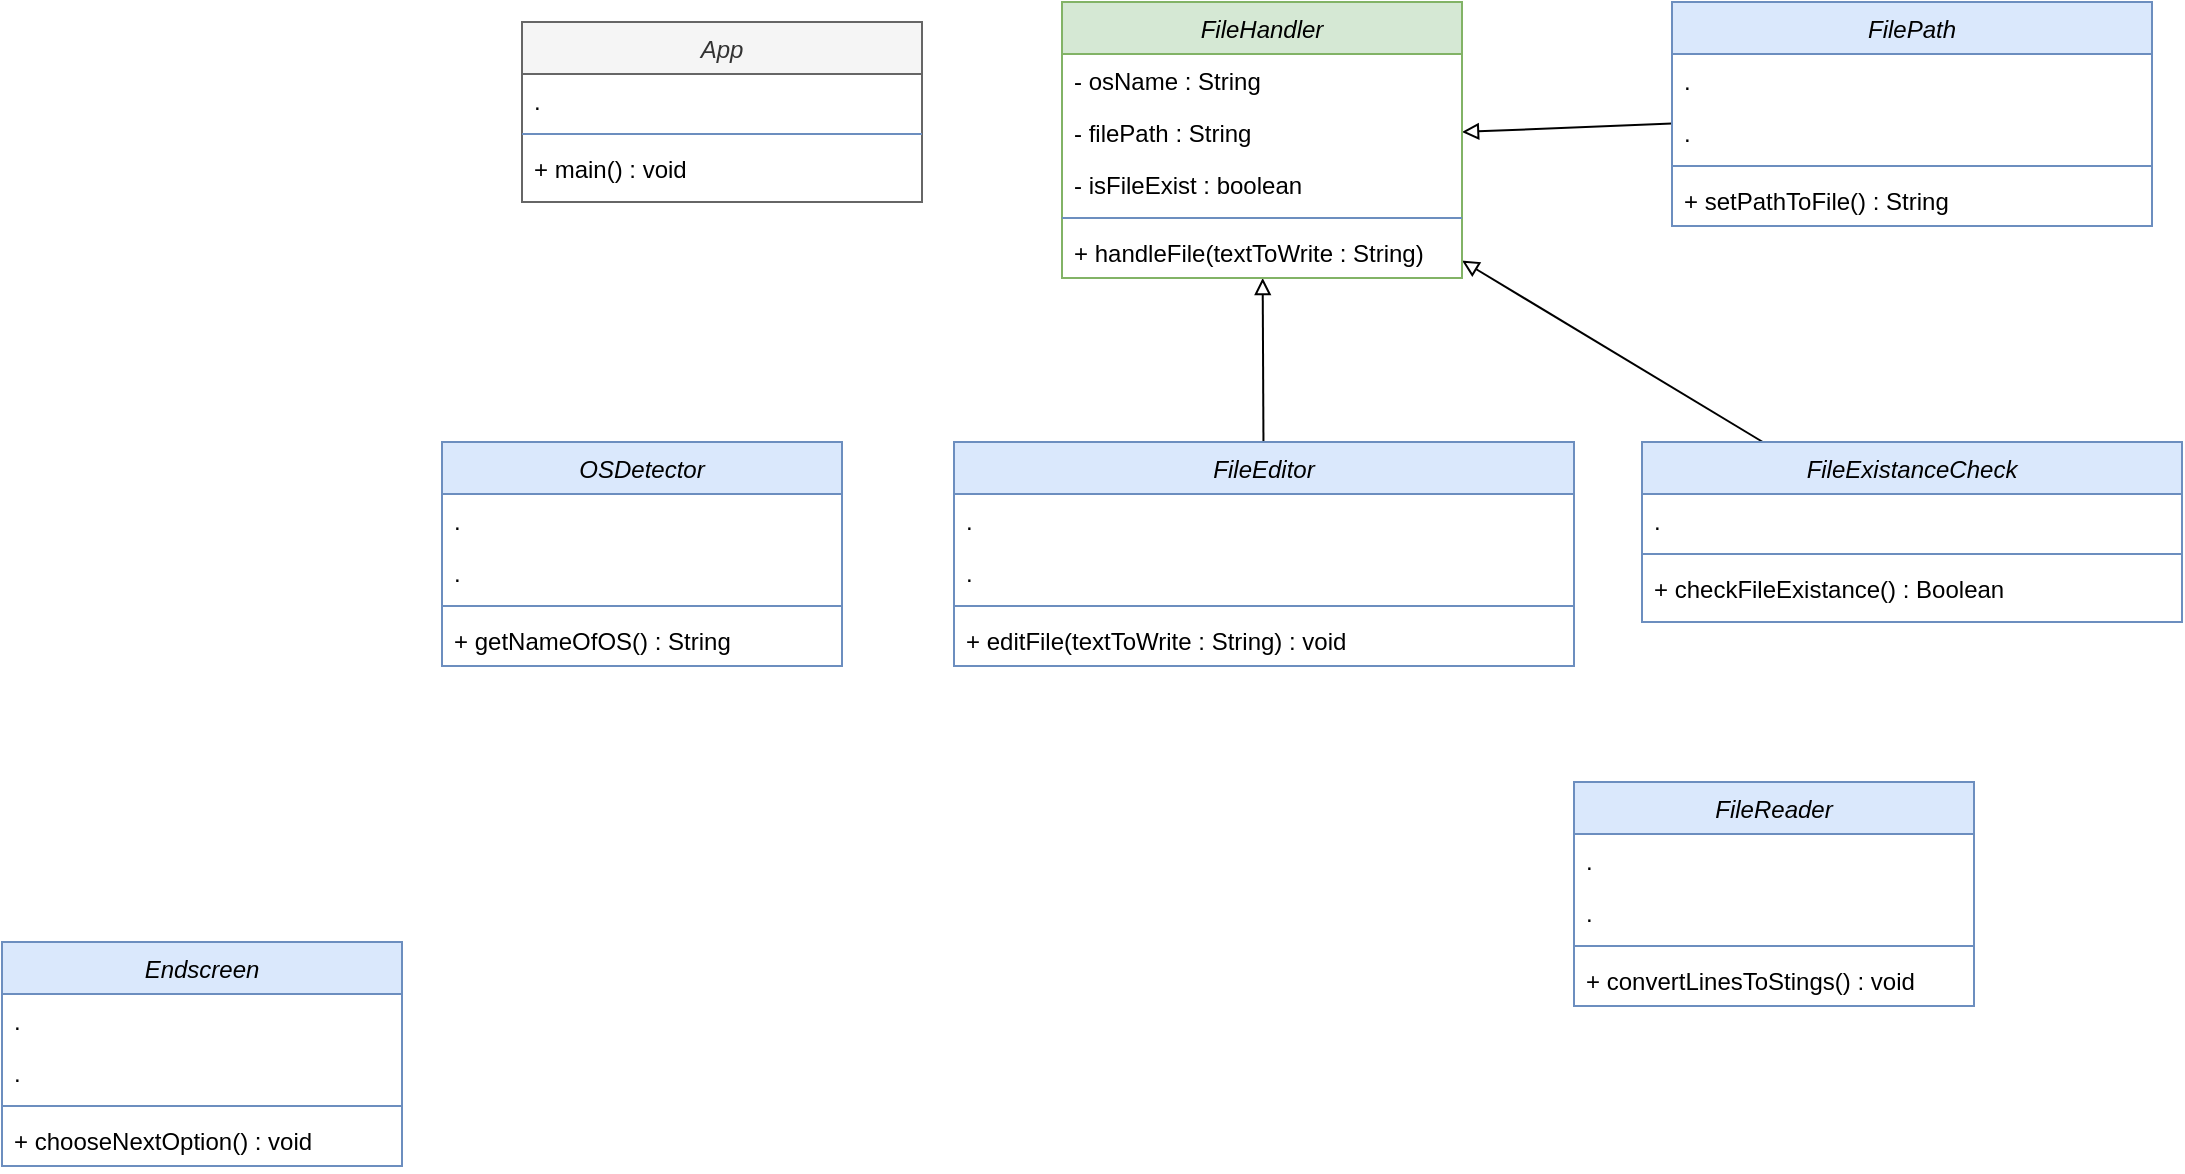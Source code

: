 <mxfile pages="4">
    <diagram id="P9hY3wxUtzOrstINLXhq" name="Classes Diagram">
        <mxGraphModel dx="1921" dy="804" grid="1" gridSize="10" guides="1" tooltips="1" connect="1" arrows="1" fold="1" page="1" pageScale="1" pageWidth="850" pageHeight="1100" math="0" shadow="0">
            <root>
                <mxCell id="0"/>
                <mxCell id="1" parent="0"/>
                <mxCell id="Iw6bFr5avpU8S0dU4lZa-1" value="App" style="swimlane;fontStyle=2;align=center;verticalAlign=top;childLayout=stackLayout;horizontal=1;startSize=26;horizontalStack=0;resizeParent=1;resizeLast=0;collapsible=1;marginBottom=0;rounded=0;shadow=0;strokeWidth=1;fillColor=#f5f5f5;strokeColor=#666666;fontColor=#333333;" parent="1" vertex="1">
                    <mxGeometry x="30" y="30" width="200" height="90" as="geometry">
                        <mxRectangle x="250" y="170" width="160" height="26" as="alternateBounds"/>
                    </mxGeometry>
                </mxCell>
                <mxCell id="Iw6bFr5avpU8S0dU4lZa-2" value="." style="text;align=left;verticalAlign=top;spacingLeft=4;spacingRight=4;overflow=hidden;rotatable=0;points=[[0,0.5],[1,0.5]];portConstraint=eastwest;rounded=0;shadow=0;html=0;" parent="Iw6bFr5avpU8S0dU4lZa-1" vertex="1">
                    <mxGeometry y="26" width="200" height="26" as="geometry"/>
                </mxCell>
                <mxCell id="Iw6bFr5avpU8S0dU4lZa-4" value="" style="line;html=1;strokeWidth=1;align=left;verticalAlign=middle;spacingTop=-1;spacingLeft=3;spacingRight=3;rotatable=0;labelPosition=right;points=[];portConstraint=eastwest;fillColor=#dae8fc;strokeColor=#6c8ebf;" parent="Iw6bFr5avpU8S0dU4lZa-1" vertex="1">
                    <mxGeometry y="52" width="200" height="8" as="geometry"/>
                </mxCell>
                <mxCell id="Iw6bFr5avpU8S0dU4lZa-5" value="+ main() : void" style="text;align=left;verticalAlign=top;spacingLeft=4;spacingRight=4;overflow=hidden;rotatable=0;points=[[0,0.5],[1,0.5]];portConstraint=eastwest;" parent="Iw6bFr5avpU8S0dU4lZa-1" vertex="1">
                    <mxGeometry y="60" width="200" height="26" as="geometry"/>
                </mxCell>
                <mxCell id="hEj3pe_BvAoImWbItpC9-2" style="edgeStyle=none;html=0;endArrow=block;endFill=0;" parent="1" source="Iw6bFr5avpU8S0dU4lZa-6" target="dFV-OAmWoDj65aVmgO06-1" edge="1">
                    <mxGeometry relative="1" as="geometry"/>
                </mxCell>
                <mxCell id="Iw6bFr5avpU8S0dU4lZa-6" value="FileExistanceCheck" style="swimlane;fontStyle=2;align=center;verticalAlign=top;childLayout=stackLayout;horizontal=1;startSize=26;horizontalStack=0;resizeParent=1;resizeLast=0;collapsible=1;marginBottom=0;rounded=0;shadow=0;strokeWidth=1;fillColor=#dae8fc;strokeColor=#6c8ebf;" parent="1" vertex="1">
                    <mxGeometry x="590" y="240" width="270" height="90" as="geometry">
                        <mxRectangle x="280" y="40" width="160" height="26" as="alternateBounds"/>
                    </mxGeometry>
                </mxCell>
                <mxCell id="Iw6bFr5avpU8S0dU4lZa-7" value="." style="text;align=left;verticalAlign=top;spacingLeft=4;spacingRight=4;overflow=hidden;rotatable=0;points=[[0,0.5],[1,0.5]];portConstraint=eastwest;rounded=0;shadow=0;html=0;" parent="Iw6bFr5avpU8S0dU4lZa-6" vertex="1">
                    <mxGeometry y="26" width="270" height="26" as="geometry"/>
                </mxCell>
                <mxCell id="Iw6bFr5avpU8S0dU4lZa-9" value="" style="line;html=1;strokeWidth=1;align=left;verticalAlign=middle;spacingTop=-1;spacingLeft=3;spacingRight=3;rotatable=0;labelPosition=right;points=[];portConstraint=eastwest;fillColor=#dae8fc;strokeColor=#6c8ebf;" parent="Iw6bFr5avpU8S0dU4lZa-6" vertex="1">
                    <mxGeometry y="52" width="270" height="8" as="geometry"/>
                </mxCell>
                <mxCell id="Iw6bFr5avpU8S0dU4lZa-10" value="+ checkFileExistance() : Boolean" style="text;align=left;verticalAlign=top;spacingLeft=4;spacingRight=4;overflow=hidden;rotatable=0;points=[[0,0.5],[1,0.5]];portConstraint=eastwest;" parent="Iw6bFr5avpU8S0dU4lZa-6" vertex="1">
                    <mxGeometry y="60" width="270" height="26" as="geometry"/>
                </mxCell>
                <mxCell id="lZPAnJNXcIkfIm6Vm1aC-4" style="edgeStyle=none;html=1;fontSize=12;fontColor=#000000;endArrow=block;endFill=0;" parent="1" source="Iw6bFr5avpU8S0dU4lZa-11" target="dFV-OAmWoDj65aVmgO06-1" edge="1">
                    <mxGeometry relative="1" as="geometry"/>
                </mxCell>
                <mxCell id="Iw6bFr5avpU8S0dU4lZa-11" value="FilePath" style="swimlane;fontStyle=2;align=center;verticalAlign=top;childLayout=stackLayout;horizontal=1;startSize=26;horizontalStack=0;resizeParent=1;resizeLast=0;collapsible=1;marginBottom=0;rounded=0;shadow=0;strokeWidth=1;fillColor=#dae8fc;strokeColor=#6c8ebf;" parent="1" vertex="1">
                    <mxGeometry x="605" y="20" width="240" height="112" as="geometry">
                        <mxRectangle x="250" y="170" width="160" height="26" as="alternateBounds"/>
                    </mxGeometry>
                </mxCell>
                <mxCell id="Iw6bFr5avpU8S0dU4lZa-12" value="." style="text;align=left;verticalAlign=top;spacingLeft=4;spacingRight=4;overflow=hidden;rotatable=0;points=[[0,0.5],[1,0.5]];portConstraint=eastwest;rounded=0;shadow=0;html=0;" parent="Iw6bFr5avpU8S0dU4lZa-11" vertex="1">
                    <mxGeometry y="26" width="240" height="26" as="geometry"/>
                </mxCell>
                <mxCell id="Iw6bFr5avpU8S0dU4lZa-13" value="." style="text;align=left;verticalAlign=top;spacingLeft=4;spacingRight=4;overflow=hidden;rotatable=0;points=[[0,0.5],[1,0.5]];portConstraint=eastwest;rounded=0;shadow=0;html=0;" parent="Iw6bFr5avpU8S0dU4lZa-11" vertex="1">
                    <mxGeometry y="52" width="240" height="26" as="geometry"/>
                </mxCell>
                <mxCell id="Iw6bFr5avpU8S0dU4lZa-14" value="" style="line;html=1;strokeWidth=1;align=left;verticalAlign=middle;spacingTop=-1;spacingLeft=3;spacingRight=3;rotatable=0;labelPosition=right;points=[];portConstraint=eastwest;fillColor=#dae8fc;strokeColor=#6c8ebf;" parent="Iw6bFr5avpU8S0dU4lZa-11" vertex="1">
                    <mxGeometry y="78" width="240" height="8" as="geometry"/>
                </mxCell>
                <mxCell id="Iw6bFr5avpU8S0dU4lZa-15" value="+ setPathToFile() : String" style="text;align=left;verticalAlign=top;spacingLeft=4;spacingRight=4;overflow=hidden;rotatable=0;points=[[0,0.5],[1,0.5]];portConstraint=eastwest;" parent="Iw6bFr5avpU8S0dU4lZa-11" vertex="1">
                    <mxGeometry y="86" width="240" height="26" as="geometry"/>
                </mxCell>
                <mxCell id="Iw6bFr5avpU8S0dU4lZa-16" value="FileReader" style="swimlane;fontStyle=2;align=center;verticalAlign=top;childLayout=stackLayout;horizontal=1;startSize=26;horizontalStack=0;resizeParent=1;resizeLast=0;collapsible=1;marginBottom=0;rounded=0;shadow=0;strokeWidth=1;fillColor=#dae8fc;strokeColor=#6c8ebf;" parent="1" vertex="1">
                    <mxGeometry x="556" y="410" width="200" height="112" as="geometry">
                        <mxRectangle x="250" y="170" width="160" height="26" as="alternateBounds"/>
                    </mxGeometry>
                </mxCell>
                <mxCell id="Iw6bFr5avpU8S0dU4lZa-17" value="." style="text;align=left;verticalAlign=top;spacingLeft=4;spacingRight=4;overflow=hidden;rotatable=0;points=[[0,0.5],[1,0.5]];portConstraint=eastwest;rounded=0;shadow=0;html=0;" parent="Iw6bFr5avpU8S0dU4lZa-16" vertex="1">
                    <mxGeometry y="26" width="200" height="26" as="geometry"/>
                </mxCell>
                <mxCell id="Iw6bFr5avpU8S0dU4lZa-18" value="." style="text;align=left;verticalAlign=top;spacingLeft=4;spacingRight=4;overflow=hidden;rotatable=0;points=[[0,0.5],[1,0.5]];portConstraint=eastwest;rounded=0;shadow=0;html=0;" parent="Iw6bFr5avpU8S0dU4lZa-16" vertex="1">
                    <mxGeometry y="52" width="200" height="26" as="geometry"/>
                </mxCell>
                <mxCell id="Iw6bFr5avpU8S0dU4lZa-19" value="" style="line;html=1;strokeWidth=1;align=left;verticalAlign=middle;spacingTop=-1;spacingLeft=3;spacingRight=3;rotatable=0;labelPosition=right;points=[];portConstraint=eastwest;fillColor=#dae8fc;strokeColor=#6c8ebf;" parent="Iw6bFr5avpU8S0dU4lZa-16" vertex="1">
                    <mxGeometry y="78" width="200" height="8" as="geometry"/>
                </mxCell>
                <mxCell id="Iw6bFr5avpU8S0dU4lZa-20" value="+ convertLinesToStings() : void" style="text;align=left;verticalAlign=top;spacingLeft=4;spacingRight=4;overflow=hidden;rotatable=0;points=[[0,0.5],[1,0.5]];portConstraint=eastwest;" parent="Iw6bFr5avpU8S0dU4lZa-16" vertex="1">
                    <mxGeometry y="86" width="200" height="26" as="geometry"/>
                </mxCell>
                <mxCell id="Iw6bFr5avpU8S0dU4lZa-21" value="OSDetector" style="swimlane;fontStyle=2;align=center;verticalAlign=top;childLayout=stackLayout;horizontal=1;startSize=26;horizontalStack=0;resizeParent=1;resizeLast=0;collapsible=1;marginBottom=0;rounded=0;shadow=0;strokeWidth=1;fillColor=#dae8fc;strokeColor=#6c8ebf;" parent="1" vertex="1">
                    <mxGeometry x="-10" y="240" width="200" height="112" as="geometry">
                        <mxRectangle x="250" y="170" width="160" height="26" as="alternateBounds"/>
                    </mxGeometry>
                </mxCell>
                <mxCell id="Iw6bFr5avpU8S0dU4lZa-22" value="." style="text;align=left;verticalAlign=top;spacingLeft=4;spacingRight=4;overflow=hidden;rotatable=0;points=[[0,0.5],[1,0.5]];portConstraint=eastwest;rounded=0;shadow=0;html=0;" parent="Iw6bFr5avpU8S0dU4lZa-21" vertex="1">
                    <mxGeometry y="26" width="200" height="26" as="geometry"/>
                </mxCell>
                <mxCell id="Iw6bFr5avpU8S0dU4lZa-23" value="." style="text;align=left;verticalAlign=top;spacingLeft=4;spacingRight=4;overflow=hidden;rotatable=0;points=[[0,0.5],[1,0.5]];portConstraint=eastwest;rounded=0;shadow=0;html=0;" parent="Iw6bFr5avpU8S0dU4lZa-21" vertex="1">
                    <mxGeometry y="52" width="200" height="26" as="geometry"/>
                </mxCell>
                <mxCell id="Iw6bFr5avpU8S0dU4lZa-24" value="" style="line;html=1;strokeWidth=1;align=left;verticalAlign=middle;spacingTop=-1;spacingLeft=3;spacingRight=3;rotatable=0;labelPosition=right;points=[];portConstraint=eastwest;fillColor=#dae8fc;strokeColor=#6c8ebf;" parent="Iw6bFr5avpU8S0dU4lZa-21" vertex="1">
                    <mxGeometry y="78" width="200" height="8" as="geometry"/>
                </mxCell>
                <mxCell id="Iw6bFr5avpU8S0dU4lZa-25" value="+ getNameOfOS() : String" style="text;align=left;verticalAlign=top;spacingLeft=4;spacingRight=4;overflow=hidden;rotatable=0;points=[[0,0.5],[1,0.5]];portConstraint=eastwest;" parent="Iw6bFr5avpU8S0dU4lZa-21" vertex="1">
                    <mxGeometry y="86" width="200" height="26" as="geometry"/>
                </mxCell>
                <mxCell id="2" style="edgeStyle=none;html=1;endArrow=block;endFill=0;" parent="1" source="Iw6bFr5avpU8S0dU4lZa-26" target="dFV-OAmWoDj65aVmgO06-1" edge="1">
                    <mxGeometry relative="1" as="geometry"/>
                </mxCell>
                <mxCell id="Iw6bFr5avpU8S0dU4lZa-26" value="FileEditor" style="swimlane;fontStyle=2;align=center;verticalAlign=top;childLayout=stackLayout;horizontal=1;startSize=26;horizontalStack=0;resizeParent=1;resizeLast=0;collapsible=1;marginBottom=0;rounded=0;shadow=0;strokeWidth=1;fillColor=#dae8fc;strokeColor=#6c8ebf;" parent="1" vertex="1">
                    <mxGeometry x="246" y="240" width="310" height="112" as="geometry">
                        <mxRectangle x="250" y="170" width="160" height="26" as="alternateBounds"/>
                    </mxGeometry>
                </mxCell>
                <mxCell id="Iw6bFr5avpU8S0dU4lZa-27" value="." style="text;align=left;verticalAlign=top;spacingLeft=4;spacingRight=4;overflow=hidden;rotatable=0;points=[[0,0.5],[1,0.5]];portConstraint=eastwest;rounded=0;shadow=0;html=0;" parent="Iw6bFr5avpU8S0dU4lZa-26" vertex="1">
                    <mxGeometry y="26" width="310" height="26" as="geometry"/>
                </mxCell>
                <mxCell id="Iw6bFr5avpU8S0dU4lZa-28" value="." style="text;align=left;verticalAlign=top;spacingLeft=4;spacingRight=4;overflow=hidden;rotatable=0;points=[[0,0.5],[1,0.5]];portConstraint=eastwest;rounded=0;shadow=0;html=0;" parent="Iw6bFr5avpU8S0dU4lZa-26" vertex="1">
                    <mxGeometry y="52" width="310" height="26" as="geometry"/>
                </mxCell>
                <mxCell id="Iw6bFr5avpU8S0dU4lZa-29" value="" style="line;html=1;strokeWidth=1;align=left;verticalAlign=middle;spacingTop=-1;spacingLeft=3;spacingRight=3;rotatable=0;labelPosition=right;points=[];portConstraint=eastwest;fillColor=#dae8fc;strokeColor=#6c8ebf;" parent="Iw6bFr5avpU8S0dU4lZa-26" vertex="1">
                    <mxGeometry y="78" width="310" height="8" as="geometry"/>
                </mxCell>
                <mxCell id="Iw6bFr5avpU8S0dU4lZa-30" value="+ editFile(textToWrite : String) : void" style="text;align=left;verticalAlign=top;spacingLeft=4;spacingRight=4;overflow=hidden;rotatable=0;points=[[0,0.5],[1,0.5]];portConstraint=eastwest;" parent="Iw6bFr5avpU8S0dU4lZa-26" vertex="1">
                    <mxGeometry y="86" width="310" height="26" as="geometry"/>
                </mxCell>
                <mxCell id="Iw6bFr5avpU8S0dU4lZa-31" value="Endscreen" style="swimlane;fontStyle=2;align=center;verticalAlign=top;childLayout=stackLayout;horizontal=1;startSize=26;horizontalStack=0;resizeParent=1;resizeLast=0;collapsible=1;marginBottom=0;rounded=0;shadow=0;strokeWidth=1;fillColor=#dae8fc;strokeColor=#6c8ebf;" parent="1" vertex="1">
                    <mxGeometry x="-230" y="490" width="200" height="112" as="geometry">
                        <mxRectangle x="250" y="170" width="160" height="26" as="alternateBounds"/>
                    </mxGeometry>
                </mxCell>
                <mxCell id="Iw6bFr5avpU8S0dU4lZa-32" value="." style="text;align=left;verticalAlign=top;spacingLeft=4;spacingRight=4;overflow=hidden;rotatable=0;points=[[0,0.5],[1,0.5]];portConstraint=eastwest;rounded=0;shadow=0;html=0;" parent="Iw6bFr5avpU8S0dU4lZa-31" vertex="1">
                    <mxGeometry y="26" width="200" height="26" as="geometry"/>
                </mxCell>
                <mxCell id="Iw6bFr5avpU8S0dU4lZa-33" value="." style="text;align=left;verticalAlign=top;spacingLeft=4;spacingRight=4;overflow=hidden;rotatable=0;points=[[0,0.5],[1,0.5]];portConstraint=eastwest;rounded=0;shadow=0;html=0;" parent="Iw6bFr5avpU8S0dU4lZa-31" vertex="1">
                    <mxGeometry y="52" width="200" height="26" as="geometry"/>
                </mxCell>
                <mxCell id="Iw6bFr5avpU8S0dU4lZa-34" value="" style="line;html=1;strokeWidth=1;align=left;verticalAlign=middle;spacingTop=-1;spacingLeft=3;spacingRight=3;rotatable=0;labelPosition=right;points=[];portConstraint=eastwest;fillColor=#dae8fc;strokeColor=#6c8ebf;" parent="Iw6bFr5avpU8S0dU4lZa-31" vertex="1">
                    <mxGeometry y="78" width="200" height="8" as="geometry"/>
                </mxCell>
                <mxCell id="Iw6bFr5avpU8S0dU4lZa-35" value="+ chooseNextOption() : void" style="text;align=left;verticalAlign=top;spacingLeft=4;spacingRight=4;overflow=hidden;rotatable=0;points=[[0,0.5],[1,0.5]];portConstraint=eastwest;" parent="Iw6bFr5avpU8S0dU4lZa-31" vertex="1">
                    <mxGeometry y="86" width="200" height="26" as="geometry"/>
                </mxCell>
                <mxCell id="dFV-OAmWoDj65aVmgO06-1" value="FileHandler" style="swimlane;fontStyle=2;align=center;verticalAlign=top;childLayout=stackLayout;horizontal=1;startSize=26;horizontalStack=0;resizeParent=1;resizeLast=0;collapsible=1;marginBottom=0;rounded=0;shadow=0;strokeWidth=1;fillColor=#d5e8d4;strokeColor=#82b366;" parent="1" vertex="1">
                    <mxGeometry x="300" y="20" width="200" height="138" as="geometry">
                        <mxRectangle x="300" y="20" width="160" height="26" as="alternateBounds"/>
                    </mxGeometry>
                </mxCell>
                <mxCell id="dFV-OAmWoDj65aVmgO06-2" value="- osName : String" style="text;align=left;verticalAlign=top;spacingLeft=4;spacingRight=4;overflow=hidden;rotatable=0;points=[[0,0.5],[1,0.5]];portConstraint=eastwest;rounded=0;shadow=0;html=0;" parent="dFV-OAmWoDj65aVmgO06-1" vertex="1">
                    <mxGeometry y="26" width="200" height="26" as="geometry"/>
                </mxCell>
                <mxCell id="dFV-OAmWoDj65aVmgO06-3" value="- filePath : String" style="text;align=left;verticalAlign=top;spacingLeft=4;spacingRight=4;overflow=hidden;rotatable=0;points=[[0,0.5],[1,0.5]];portConstraint=eastwest;rounded=0;shadow=0;html=0;" parent="dFV-OAmWoDj65aVmgO06-1" vertex="1">
                    <mxGeometry y="52" width="200" height="26" as="geometry"/>
                </mxCell>
                <mxCell id="hEj3pe_BvAoImWbItpC9-4" value="- isFileExist : boolean" style="text;align=left;verticalAlign=top;spacingLeft=4;spacingRight=4;overflow=hidden;rotatable=0;points=[[0,0.5],[1,0.5]];portConstraint=eastwest;rounded=0;shadow=0;html=0;" parent="dFV-OAmWoDj65aVmgO06-1" vertex="1">
                    <mxGeometry y="78" width="200" height="26" as="geometry"/>
                </mxCell>
                <mxCell id="dFV-OAmWoDj65aVmgO06-4" value="" style="line;html=1;strokeWidth=1;align=left;verticalAlign=middle;spacingTop=-1;spacingLeft=3;spacingRight=3;rotatable=0;labelPosition=right;points=[];portConstraint=eastwest;fillColor=#dae8fc;strokeColor=#6c8ebf;" parent="dFV-OAmWoDj65aVmgO06-1" vertex="1">
                    <mxGeometry y="104" width="200" height="8" as="geometry"/>
                </mxCell>
                <mxCell id="dFV-OAmWoDj65aVmgO06-5" value="+ handleFile(textToWrite : String)" style="text;align=left;verticalAlign=top;spacingLeft=4;spacingRight=4;overflow=hidden;rotatable=0;points=[[0,0.5],[1,0.5]];portConstraint=eastwest;" parent="dFV-OAmWoDj65aVmgO06-1" vertex="1">
                    <mxGeometry y="112" width="200" height="26" as="geometry"/>
                </mxCell>
            </root>
        </mxGraphModel>
    </diagram>
    <diagram name="App.java" id="DAzkwCnDV0vfouzNMLTV">
        <mxGraphModel dx="2476" dy="2058" grid="1" gridSize="10" guides="1" tooltips="1" connect="1" arrows="1" fold="1" page="1" pageScale="1" pageWidth="850" pageHeight="1100" math="0" shadow="0">
            <root>
                <mxCell id="0"/>
                <mxCell id="1" parent="0"/>
                <mxCell id="ZdFYoGWM5gW_iQNruBxe-8" value="" style="edgeStyle=orthogonalEdgeStyle;rounded=0;orthogonalLoop=1;jettySize=auto;html=1;" parent="1" source="ZdFYoGWM5gW_iQNruBxe-1" target="ZdFYoGWM5gW_iQNruBxe-7" edge="1">
                    <mxGeometry relative="1" as="geometry"/>
                </mxCell>
                <mxCell id="ZdFYoGWM5gW_iQNruBxe-1" value="Start" style="strokeWidth=2;html=1;shape=mxgraph.flowchart.start_1;whiteSpace=wrap;fillColor=#d5e8d4;strokeColor=#82b366;" parent="1" vertex="1">
                    <mxGeometry x="42.5" y="-130" width="170" height="60" as="geometry"/>
                </mxCell>
                <mxCell id="ZdFYoGWM5gW_iQNruBxe-11" value="" style="edgeStyle=orthogonalEdgeStyle;rounded=0;orthogonalLoop=1;jettySize=auto;html=1;" parent="1" source="ZdFYoGWM5gW_iQNruBxe-7" target="ZdFYoGWM5gW_iQNruBxe-10" edge="1">
                    <mxGeometry relative="1" as="geometry"/>
                </mxCell>
                <mxCell id="ZdFYoGWM5gW_iQNruBxe-7" value="Declare:&amp;nbsp; &lt;br&gt;$choice : int &lt;br&gt;$userInput : string" style="rounded=1;whiteSpace=wrap;html=1;strokeWidth=2;fillColor=#dae8fc;strokeColor=#6c8ebf;" parent="1" vertex="1">
                    <mxGeometry x="67.5" y="10" width="120" height="60" as="geometry"/>
                </mxCell>
                <mxCell id="zH4dQq1Or7INpCLc5js2-8" style="edgeStyle=none;html=1;endArrow=classic;endFill=1;" parent="1" source="ZdFYoGWM5gW_iQNruBxe-10" target="zH4dQq1Or7INpCLc5js2-3" edge="1">
                    <mxGeometry relative="1" as="geometry"/>
                </mxCell>
                <mxCell id="ZdFYoGWM5gW_iQNruBxe-10" value="Loop: do - select a choice from 1 to 4, while $choice != 4" style="rounded=1;whiteSpace=wrap;html=1;strokeWidth=2;fillColor=#d5e8d4;strokeColor=#82b366;" parent="1" vertex="1">
                    <mxGeometry x="25" y="150" width="205" height="60" as="geometry"/>
                </mxCell>
                <mxCell id="x1GFAixH-IBirMJZPUXg-5" style="edgeStyle=none;html=1;fontSize=12;fontColor=#000000;endArrow=classic;endFill=1;" parent="1" source="ZdFYoGWM5gW_iQNruBxe-14" target="ZdFYoGWM5gW_iQNruBxe-52" edge="1">
                    <mxGeometry relative="1" as="geometry"/>
                </mxCell>
                <mxCell id="x1GFAixH-IBirMJZPUXg-8" value="case: 1" style="edgeLabel;html=1;align=center;verticalAlign=middle;resizable=0;points=[];fontSize=12;fontColor=#000000;" parent="x1GFAixH-IBirMJZPUXg-5" vertex="1" connectable="0">
                    <mxGeometry x="-0.052" y="-1" relative="1" as="geometry">
                        <mxPoint as="offset"/>
                    </mxGeometry>
                </mxCell>
                <mxCell id="x1GFAixH-IBirMJZPUXg-6" style="edgeStyle=none;html=1;fontSize=12;fontColor=#000000;endArrow=classic;endFill=1;" parent="1" source="ZdFYoGWM5gW_iQNruBxe-14" target="ZdFYoGWM5gW_iQNruBxe-54" edge="1">
                    <mxGeometry relative="1" as="geometry"/>
                </mxCell>
                <mxCell id="x1GFAixH-IBirMJZPUXg-10" value="case: 4" style="edgeLabel;html=1;align=center;verticalAlign=middle;resizable=0;points=[];fontSize=12;fontColor=#000000;" parent="x1GFAixH-IBirMJZPUXg-6" vertex="1" connectable="0">
                    <mxGeometry x="0.541" y="-3" relative="1" as="geometry">
                        <mxPoint x="-97" y="-68" as="offset"/>
                    </mxGeometry>
                </mxCell>
                <mxCell id="x1GFAixH-IBirMJZPUXg-7" style="edgeStyle=none;html=1;fontSize=12;fontColor=#000000;endArrow=classic;endFill=1;" parent="1" source="ZdFYoGWM5gW_iQNruBxe-14" target="ZdFYoGWM5gW_iQNruBxe-56" edge="1">
                    <mxGeometry relative="1" as="geometry"/>
                </mxCell>
                <mxCell id="x1GFAixH-IBirMJZPUXg-9" value="case: 2" style="edgeLabel;html=1;align=center;verticalAlign=middle;resizable=0;points=[];fontSize=12;fontColor=#000000;" parent="x1GFAixH-IBirMJZPUXg-7" vertex="1" connectable="0">
                    <mxGeometry x="0.532" y="1" relative="1" as="geometry">
                        <mxPoint x="-79" y="1" as="offset"/>
                    </mxGeometry>
                </mxCell>
                <mxCell id="x1GFAixH-IBirMJZPUXg-11" style="edgeStyle=none;html=1;fontSize=12;fontColor=#000000;endArrow=classic;endFill=1;" parent="1" source="ZdFYoGWM5gW_iQNruBxe-14" target="ZdFYoGWM5gW_iQNruBxe-49" edge="1">
                    <mxGeometry relative="1" as="geometry"/>
                </mxCell>
                <mxCell id="x1GFAixH-IBirMJZPUXg-12" value="case: 4" style="edgeLabel;html=1;align=center;verticalAlign=middle;resizable=0;points=[];fontSize=12;fontColor=#000000;" parent="x1GFAixH-IBirMJZPUXg-11" vertex="1" connectable="0">
                    <mxGeometry x="0.078" y="2" relative="1" as="geometry">
                        <mxPoint as="offset"/>
                    </mxGeometry>
                </mxCell>
                <mxCell id="x1GFAixH-IBirMJZPUXg-20" style="edgeStyle=none;html=1;fontSize=12;fontColor=#000000;endArrow=classic;endFill=1;" parent="1" source="ZdFYoGWM5gW_iQNruBxe-14" target="ZdFYoGWM5gW_iQNruBxe-41" edge="1">
                    <mxGeometry relative="1" as="geometry"/>
                </mxCell>
                <mxCell id="x1GFAixH-IBirMJZPUXg-21" value="default" style="edgeLabel;html=1;align=center;verticalAlign=middle;resizable=0;points=[];fontSize=12;fontColor=#000000;" parent="x1GFAixH-IBirMJZPUXg-20" vertex="1" connectable="0">
                    <mxGeometry x="-0.162" relative="1" as="geometry">
                        <mxPoint x="-1" as="offset"/>
                    </mxGeometry>
                </mxCell>
                <mxCell id="ZdFYoGWM5gW_iQNruBxe-14" value="switch ($choice)" style="rhombus;whiteSpace=wrap;html=1;fillColor=#fff2cc;strokeColor=#d6b656;rounded=1;strokeWidth=2;" parent="1" vertex="1">
                    <mxGeometry x="74.5" y="440" width="105" height="80" as="geometry"/>
                </mxCell>
                <mxCell id="ZdFYoGWM5gW_iQNruBxe-38" value="Stop" style="strokeWidth=2;html=1;shape=mxgraph.flowchart.start_1;whiteSpace=wrap;fillColor=#f8cecc;strokeColor=#b85450;" parent="1" vertex="1">
                    <mxGeometry x="40" y="880" width="175" height="60" as="geometry"/>
                </mxCell>
                <mxCell id="x1GFAixH-IBirMJZPUXg-18" style="edgeStyle=none;html=1;fontSize=12;fontColor=#000000;endArrow=classic;endFill=1;" parent="1" source="ZdFYoGWM5gW_iQNruBxe-41" target="ZdFYoGWM5gW_iQNruBxe-10" edge="1">
                    <mxGeometry relative="1" as="geometry"/>
                </mxCell>
                <mxCell id="ZdFYoGWM5gW_iQNruBxe-41" value="Ou&lt;span style=&quot;background-color: initial;&quot;&gt;t: Invalid Choice&lt;/span&gt;" style="shape=parallelogram;perimeter=parallelogramPerimeter;whiteSpace=wrap;html=1;fixedSize=1;fillColor=#f5f5f5;strokeColor=#666666;rounded=1;strokeWidth=2;fontColor=#333333;" parent="1" vertex="1">
                    <mxGeometry x="-190" y="280" width="145" height="60" as="geometry"/>
                </mxCell>
                <mxCell id="ZdFYoGWM5gW_iQNruBxe-51" value="" style="edgeStyle=orthogonalEdgeStyle;rounded=0;orthogonalLoop=1;jettySize=auto;html=1;" parent="1" source="ZdFYoGWM5gW_iQNruBxe-49" target="ZdFYoGWM5gW_iQNruBxe-38" edge="1">
                    <mxGeometry relative="1" as="geometry"/>
                </mxCell>
                <mxCell id="ZdFYoGWM5gW_iQNruBxe-49" value="Out: Exiting the program. Goodbye!" style="shape=parallelogram;perimeter=parallelogramPerimeter;whiteSpace=wrap;html=1;fixedSize=1;fillColor=#f5f5f5;strokeColor=#666666;rounded=1;strokeWidth=2;fontColor=#333333;" parent="1" vertex="1">
                    <mxGeometry x="55" y="780" width="145" height="60" as="geometry"/>
                </mxCell>
                <mxCell id="x1GFAixH-IBirMJZPUXg-24" style="edgeStyle=none;html=1;fontSize=12;fontColor=#000000;endArrow=classic;endFill=1;" parent="1" source="ZdFYoGWM5gW_iQNruBxe-52" target="ZdFYoGWM5gW_iQNruBxe-10" edge="1">
                    <mxGeometry relative="1" as="geometry"/>
                </mxCell>
                <mxCell id="ZdFYoGWM5gW_iQNruBxe-52" value="break;" style="whiteSpace=wrap;html=1;fillColor=#f8cecc;strokeColor=#b85450;strokeWidth=2;rounded=1;arcSize=12;" parent="1" vertex="1">
                    <mxGeometry x="545" y="90" width="120" height="60" as="geometry"/>
                </mxCell>
                <mxCell id="x1GFAixH-IBirMJZPUXg-23" style="edgeStyle=none;html=1;fontSize=12;fontColor=#000000;endArrow=classic;endFill=1;" parent="1" source="ZdFYoGWM5gW_iQNruBxe-54" target="ZdFYoGWM5gW_iQNruBxe-10" edge="1">
                    <mxGeometry relative="1" as="geometry"/>
                </mxCell>
                <mxCell id="ZdFYoGWM5gW_iQNruBxe-54" value="break;" style="whiteSpace=wrap;html=1;fillColor=#f8cecc;strokeColor=#b85450;strokeWidth=2;rounded=1;arcSize=12;" parent="1" vertex="1">
                    <mxGeometry x="545" y="780" width="120" height="60" as="geometry"/>
                </mxCell>
                <mxCell id="ZdFYoGWM5gW_iQNruBxe-59" value="" style="edgeStyle=orthogonalEdgeStyle;rounded=0;orthogonalLoop=1;jettySize=auto;html=1;" parent="1" source="ZdFYoGWM5gW_iQNruBxe-56" target="ZdFYoGWM5gW_iQNruBxe-58" edge="1">
                    <mxGeometry relative="1" as="geometry"/>
                </mxCell>
                <mxCell id="ZdFYoGWM5gW_iQNruBxe-56" value="Declare: String userInput;" style="whiteSpace=wrap;html=1;fillColor=#dae8fc;strokeColor=#6c8ebf;strokeWidth=2;rounded=1;arcSize=12;" parent="1" vertex="1">
                    <mxGeometry x="545" y="450" width="120" height="60" as="geometry"/>
                </mxCell>
                <mxCell id="x1GFAixH-IBirMJZPUXg-2" style="edgeStyle=none;html=1;fontSize=12;fontColor=#000000;endArrow=classic;endFill=1;" parent="1" source="ZdFYoGWM5gW_iQNruBxe-58" target="pRkgNwQtNNKJvfC_1JMf-3" edge="1">
                    <mxGeometry relative="1" as="geometry"/>
                </mxCell>
                <mxCell id="x1GFAixH-IBirMJZPUXg-4" value="$userInput" style="edgeLabel;html=1;align=center;verticalAlign=middle;resizable=0;points=[];fontSize=12;fontColor=#000000;" parent="x1GFAixH-IBirMJZPUXg-2" vertex="1" connectable="0">
                    <mxGeometry x="0.277" y="-2" relative="1" as="geometry">
                        <mxPoint x="-41" y="-2" as="offset"/>
                    </mxGeometry>
                </mxCell>
                <mxCell id="ZdFYoGWM5gW_iQNruBxe-58" value="In: $userInput = &quot;scan user input&quot;" style="shape=parallelogram;perimeter=parallelogramPerimeter;whiteSpace=wrap;html=1;fixedSize=1;fillColor=#e1d5e7;strokeColor=#9673a6;strokeWidth=2;rounded=1;arcSize=12;" parent="1" vertex="1">
                    <mxGeometry x="745" y="450" width="125" height="60" as="geometry"/>
                </mxCell>
                <mxCell id="XrKiC8JAis8eu585RJ-p-1" style="edgeStyle=none;html=1;endArrow=classic;endFill=1;" parent="1" source="A5OK0b05tUCAopsg9DIS-1" target="ZdFYoGWM5gW_iQNruBxe-10" edge="1">
                    <mxGeometry relative="1" as="geometry">
                        <Array as="points">
                            <mxPoint x="1410" y="330"/>
                        </Array>
                    </mxGeometry>
                </mxCell>
                <UserObject label="Doc: FileHandling.java" link="data:page/id,m4WEPvbA9aEEQ7E_k_eS" id="A5OK0b05tUCAopsg9DIS-1">
                    <mxCell style="verticalLabelPosition=bottom;verticalAlign=top;shape=offPageConnector;rounded=0;size=0.5;fillColor=#f5f5f5;fontColor=#333333;strokeColor=#666666;" parent="1" vertex="1">
                        <mxGeometry x="1380" y="450" width="60" height="60" as="geometry"/>
                    </mxCell>
                </UserObject>
                <mxCell id="pRkgNwQtNNKJvfC_1JMf-5" value="" style="edgeStyle=orthogonalEdgeStyle;rounded=0;orthogonalLoop=1;jettySize=auto;html=1;" parent="1" source="pRkgNwQtNNKJvfC_1JMf-3" target="A5OK0b05tUCAopsg9DIS-1" edge="1">
                    <mxGeometry relative="1" as="geometry"/>
                </mxCell>
                <mxCell id="pRkgNwQtNNKJvfC_1JMf-3" value="handleFile($userInput) : void" style="whiteSpace=wrap;fillColor=#ffe6cc;strokeColor=#d79b00;strokeWidth=2;rounded=1;arcSize=12;" parent="1" vertex="1">
                    <mxGeometry x="1095" y="450" width="225" height="60" as="geometry"/>
                </mxCell>
                <mxCell id="x1GFAixH-IBirMJZPUXg-1" value="$userInput" style="verticalLabelPosition=bottom;verticalAlign=top;strokeWidth=2;shape=mxgraph.arrows2.arrow;dy=0.6;dx=40;notch=0;fillColor=#ffe6cc;strokeColor=#d79b00;" parent="1" vertex="1">
                    <mxGeometry x="1110" y="50" width="100" height="70" as="geometry"/>
                </mxCell>
                <mxCell id="zH4dQq1Or7INpCLc5js2-1" value="In: " style="shape=parallelogram;strokeWidth=2;perimeter=parallelogramPerimeter;whiteSpace=wrap;rounded=1;arcSize=12;size=0.23;fillColor=#e1d5e7;strokeColor=#9673a6;" parent="1" vertex="1">
                    <mxGeometry x="1093.75" y="-30" width="132.5" height="60" as="geometry"/>
                </mxCell>
                <mxCell id="zH4dQq1Or7INpCLc5js2-2" value="User input:" style="strokeWidth=2;shape=manualInput;whiteSpace=wrap;rounded=1;size=26;arcSize=11;fillColor=#e1d5e7;strokeColor=#9673a6;" parent="1" vertex="1">
                    <mxGeometry x="980" y="-30" width="100" height="60" as="geometry"/>
                </mxCell>
                <mxCell id="zH4dQq1Or7INpCLc5js2-9" style="edgeStyle=none;html=1;endArrow=classic;endFill=1;" parent="1" source="zH4dQq1Or7INpCLc5js2-3" target="ZdFYoGWM5gW_iQNruBxe-14" edge="1">
                    <mxGeometry relative="1" as="geometry"/>
                </mxCell>
                <mxCell id="zH4dQq1Or7INpCLc5js2-3" value="User input = $choice" style="strokeWidth=2;shape=manualInput;whiteSpace=wrap;rounded=1;size=26;arcSize=11;fillColor=#e1d5e7;strokeColor=#9673a6;" parent="1" vertex="1">
                    <mxGeometry x="64" y="275" width="127" height="70" as="geometry"/>
                </mxCell>
                <mxCell id="zH4dQq1Or7INpCLc5js2-10" value="Action / Process" style="rounded=1;whiteSpace=wrap;strokeWidth=2;fillColor=#dae8fc;strokeColor=#6c8ebf;" parent="1" vertex="1">
                    <mxGeometry x="960" y="55" width="120" height="60" as="geometry"/>
                </mxCell>
                <mxCell id="muy927Pbm26Wwz9tt-BD-2" value="Out:" style="shape=parallelogram;strokeWidth=2;perimeter=parallelogramPerimeter;whiteSpace=wrap;rounded=1;arcSize=12;size=0.23;fillColor=#f5f5f5;strokeColor=#666666;fontColor=#333333;" parent="1" vertex="1">
                    <mxGeometry x="1220" y="-30" width="132.5" height="60" as="geometry"/>
                </mxCell>
                <mxCell id="McAMxuYdDP0hVVev3CWY-1" value="function() / methode()" style="rounded=1;whiteSpace=wrap;absoluteArcSize=1;arcSize=14;strokeWidth=2;fillColor=#ffe6cc;strokeColor=#d79b00;" parent="1" vertex="1">
                    <mxGeometry x="1240" y="55" width="135" height="80" as="geometry"/>
                </mxCell>
                <mxCell id="ImRpqr7bOYNrKyr4QpX9-1" value="Object: &#10;of Class:" style="verticalLabelPosition=middle;verticalAlign=middle;shape=card;whiteSpace=wrap;size=20;arcSize=12;labelPosition=center;align=center;" vertex="1" parent="1">
                    <mxGeometry x="1360" y="-30" width="140" height="60" as="geometry"/>
                </mxCell>
                <mxCell id="ImRpqr7bOYNrKyr4QpX9-2" value="Object: fileHandler&#10;of Class: FileHandling()" style="verticalLabelPosition=middle;verticalAlign=middle;shape=card;whiteSpace=wrap;size=20;arcSize=12;labelPosition=center;align=center;" vertex="1" parent="1">
                    <mxGeometry x="970" y="750" width="140" height="60" as="geometry"/>
                </mxCell>
                <mxCell id="ImRpqr7bOYNrKyr4QpX9-3" value="Object: scanner&#10;of Class: Scanner(System.in)" style="verticalLabelPosition=middle;verticalAlign=middle;shape=card;whiteSpace=wrap;size=20;arcSize=12;labelPosition=center;align=center;" vertex="1" parent="1">
                    <mxGeometry x="1130" y="750" width="175" height="60" as="geometry"/>
                </mxCell>
            </root>
        </mxGraphModel>
    </diagram>
    <diagram id="m4WEPvbA9aEEQ7E_k_eS" name="FileHandling.java">
        <mxGraphModel dx="1626" dy="2058" grid="1" gridSize="10" guides="1" tooltips="1" connect="1" arrows="1" fold="1" page="1" pageScale="1" pageWidth="850" pageHeight="1100" math="0" shadow="0">
            <root>
                <mxCell id="0"/>
                <mxCell id="1" parent="0"/>
                <mxCell id="I82Ef_OxsZ8UZS36ICz1-1" style="edgeStyle=none;html=1;fontSize=12;fontColor=#000000;endArrow=classic;endFill=1;" parent="1" source="QJQ8VZrfb2yIILghLULS-1" target="836lhhfbrnheqCgzBemv-5" edge="1">
                    <mxGeometry relative="1" as="geometry"/>
                </mxCell>
                <mxCell id="V_Okxym5J9KAkjZS4z2X-1" value="$userInput" style="edgeLabel;html=1;align=center;verticalAlign=middle;resizable=0;points=[];fontSize=12;fontColor=#000000;" parent="I82Ef_OxsZ8UZS36ICz1-1" vertex="1" connectable="0">
                    <mxGeometry x="-0.222" y="-1" relative="1" as="geometry">
                        <mxPoint x="21" y="-1" as="offset"/>
                    </mxGeometry>
                </mxCell>
                <UserObject label="Doc: App.java" link="data:page/id,DAzkwCnDV0vfouzNMLTV" id="QJQ8VZrfb2yIILghLULS-1">
                    <mxCell style="verticalLabelPosition=bottom;verticalAlign=top;html=1;shape=offPageConnector;rounded=0;size=0.5;fillColor=#f5f5f5;strokeColor=#666666;fontColor=#333333;" parent="1" vertex="1">
                        <mxGeometry x="100" y="201" width="60" height="60" as="geometry"/>
                    </mxCell>
                </UserObject>
                <mxCell id="bVBowtdtUi-jUXXa-pVj-1" style="edgeStyle=none;html=1;endArrow=classic;endFill=1;" parent="1" source="QAiEUTYnvXet6RHvN6Yl-4" target="M_UBU1EQcsmd_iymSU7i-1" edge="1">
                    <mxGeometry relative="1" as="geometry"/>
                </mxCell>
                <mxCell id="QAiEUTYnvXet6RHvN6Yl-4" value="getOSName() : string" style="rounded=1;whiteSpace=wrap;absoluteArcSize=1;arcSize=14;strokeWidth=2;fillColor=#ffe6cc;strokeColor=#d79b00;" parent="1" vertex="1">
                    <mxGeometry x="715" y="175" width="135" height="80" as="geometry"/>
                </mxCell>
                <mxCell id="L6MSOTbBX5wAee7yykh7-5" style="edgeStyle=none;html=1;endArrow=classic;endFill=1;entryX=0;entryY=0.5;entryDx=0;entryDy=0;" parent="1" source="fj-O7f51-YRfq2yEAxAh-1" target="836lhhfbrnheqCgzBemv-2" edge="1">
                    <mxGeometry relative="1" as="geometry">
                        <mxPoint x="1080" y="210" as="targetPoint"/>
                        <Array as="points">
                            <mxPoint x="1350" y="325"/>
                            <mxPoint x="1350" y="80"/>
                            <mxPoint x="350" y="80"/>
                            <mxPoint x="350" y="145"/>
                        </Array>
                    </mxGeometry>
                </mxCell>
                <mxCell id="L6MSOTbBX5wAee7yykh7-6" value="return: name of the os" style="edgeLabel;html=1;align=center;verticalAlign=middle;resizable=0;points=[];" parent="L6MSOTbBX5wAee7yykh7-5" vertex="1" connectable="0">
                    <mxGeometry x="0.234" y="1" relative="1" as="geometry">
                        <mxPoint as="offset"/>
                    </mxGeometry>
                </mxCell>
                <UserObject label="Doc: OSDetector.java" link="data:page/id,8bAo2c46aDBixv3X3WYN" id="fj-O7f51-YRfq2yEAxAh-1">
                    <mxCell style="verticalLabelPosition=bottom;verticalAlign=top;html=1;shape=offPageConnector;rounded=0;size=0.5;fillColor=#f5f5f5;strokeColor=#666666;fontColor=#333333;" parent="1" vertex="1">
                        <mxGeometry x="1170" y="295" width="60" height="60" as="geometry"/>
                    </mxCell>
                </UserObject>
                <mxCell id="xn6yMSy7YOlXX0t9Qcwg-1" value="" style="edgeStyle=none;orthogonalLoop=1;jettySize=auto;html=1;rounded=0;exitX=1;exitY=0.5;exitDx=0;exitDy=0;" parent="1" source="836lhhfbrnheqCgzBemv-2" target="QAiEUTYnvXet6RHvN6Yl-4" edge="1">
                    <mxGeometry width="100" relative="1" as="geometry">
                        <mxPoint x="530" y="205" as="sourcePoint"/>
                        <mxPoint x="530" y="260" as="targetPoint"/>
                        <Array as="points"/>
                    </mxGeometry>
                </mxCell>
                <mxCell id="836lhhfbrnheqCgzBemv-1" value="FileHandling" style="swimlane;fontStyle=2;align=center;verticalAlign=top;childLayout=stackLayout;horizontal=1;startSize=26;horizontalStack=0;resizeParent=1;resizeLast=0;collapsible=1;marginBottom=0;rounded=0;shadow=0;strokeWidth=1;fillColor=#d5e8d4;strokeColor=#82b366;" parent="1" vertex="1">
                    <mxGeometry x="390" y="106" width="200" height="138" as="geometry">
                        <mxRectangle x="250" y="170" width="160" height="26" as="alternateBounds"/>
                    </mxGeometry>
                </mxCell>
                <mxCell id="836lhhfbrnheqCgzBemv-2" value="+ osName: String" style="text;align=left;verticalAlign=top;spacingLeft=4;spacingRight=4;overflow=hidden;rotatable=0;points=[[0,0.5],[1,0.5]];portConstraint=eastwest;rounded=0;shadow=0;html=0;" parent="836lhhfbrnheqCgzBemv-1" vertex="1">
                    <mxGeometry y="26" width="200" height="26" as="geometry"/>
                </mxCell>
                <mxCell id="836lhhfbrnheqCgzBemv-3" value="+ filePath: String" style="text;align=left;verticalAlign=top;spacingLeft=4;spacingRight=4;overflow=hidden;rotatable=0;points=[[0,0.5],[1,0.5]];portConstraint=eastwest;rounded=0;shadow=0;html=0;" parent="836lhhfbrnheqCgzBemv-1" vertex="1">
                    <mxGeometry y="52" width="200" height="26" as="geometry"/>
                </mxCell>
                <mxCell id="t8Zt3Xhbu0-iVpLnGNET-1" value="+ isFileExist : boolean" style="text;align=left;verticalAlign=top;spacingLeft=4;spacingRight=4;overflow=hidden;rotatable=0;points=[[0,0.5],[1,0.5]];portConstraint=eastwest;rounded=0;shadow=0;html=0;" vertex="1" parent="836lhhfbrnheqCgzBemv-1">
                    <mxGeometry y="78" width="200" height="26" as="geometry"/>
                </mxCell>
                <mxCell id="836lhhfbrnheqCgzBemv-4" value="" style="line;html=1;strokeWidth=1;align=left;verticalAlign=middle;spacingTop=-1;spacingLeft=3;spacingRight=3;rotatable=0;labelPosition=right;points=[];portConstraint=eastwest;fillColor=#dae8fc;strokeColor=#6c8ebf;" parent="836lhhfbrnheqCgzBemv-1" vertex="1">
                    <mxGeometry y="104" width="200" height="8" as="geometry"/>
                </mxCell>
                <mxCell id="836lhhfbrnheqCgzBemv-5" value="+ handleFile(textToWrite : String)" style="text;align=left;verticalAlign=top;spacingLeft=4;spacingRight=4;overflow=hidden;rotatable=0;points=[[0,0.5],[1,0.5]];portConstraint=eastwest;" parent="836lhhfbrnheqCgzBemv-1" vertex="1">
                    <mxGeometry y="112" width="200" height="26" as="geometry"/>
                </mxCell>
                <mxCell id="bVBowtdtUi-jUXXa-pVj-2" style="edgeStyle=none;html=1;endArrow=classic;endFill=1;" parent="1" source="M_UBU1EQcsmd_iymSU7i-1" target="fj-O7f51-YRfq2yEAxAh-1" edge="1">
                    <mxGeometry relative="1" as="geometry"/>
                </mxCell>
                <mxCell id="M_UBU1EQcsmd_iymSU7i-1" value="Get the name of the operating system" style="whiteSpace=wrap;fillColor=#dae8fc;strokeColor=#6c8ebf;strokeWidth=2;rounded=1;arcSize=12;" parent="1" vertex="1">
                    <mxGeometry x="970" y="190" width="120" height="60" as="geometry"/>
                </mxCell>
                <mxCell id="O1bY09wNEVYZS-EnrNST-1" style="edgeStyle=none;html=1;endArrow=classic;endFill=1;" parent="1" source="bVBowtdtUi-jUXXa-pVj-3" target="bVBowtdtUi-jUXXa-pVj-5" edge="1">
                    <mxGeometry relative="1" as="geometry"/>
                </mxCell>
                <mxCell id="bVBowtdtUi-jUXXa-pVj-3" value="setFilePath() : string" style="rounded=1;whiteSpace=wrap;absoluteArcSize=1;arcSize=14;strokeWidth=2;fillColor=#ffe6cc;strokeColor=#d79b00;" parent="1" vertex="1">
                    <mxGeometry x="670" y="330" width="135" height="80" as="geometry"/>
                </mxCell>
                <mxCell id="bVBowtdtUi-jUXXa-pVj-4" style="edgeStyle=none;html=1;endArrow=classic;endFill=1;exitX=1;exitY=0.5;exitDx=0;exitDy=0;" parent="1" source="836lhhfbrnheqCgzBemv-3" target="bVBowtdtUi-jUXXa-pVj-3" edge="1">
                    <mxGeometry relative="1" as="geometry">
                        <mxPoint x="670" y="140" as="sourcePoint"/>
                        <Array as="points">
                            <mxPoint x="640" y="190"/>
                        </Array>
                    </mxGeometry>
                </mxCell>
                <mxCell id="Ehmkqkp9ToVst-4VAUj1-1" style="edgeStyle=none;html=1;endArrow=classic;endFill=1;" parent="1" source="bVBowtdtUi-jUXXa-pVj-5" target="O1bY09wNEVYZS-EnrNST-2" edge="1">
                    <mxGeometry relative="1" as="geometry"/>
                </mxCell>
                <mxCell id="bVBowtdtUi-jUXXa-pVj-5" value="Set path of the .txt file with the contents" style="whiteSpace=wrap;fillColor=#dae8fc;strokeColor=#6c8ebf;strokeWidth=2;rounded=1;arcSize=12;" parent="1" vertex="1">
                    <mxGeometry x="910" y="340" width="120" height="60" as="geometry"/>
                </mxCell>
                <mxCell id="32obYMKn_BFK2Zgky_M4-1" style="edgeStyle=none;html=1;entryX=0;entryY=0.5;entryDx=0;entryDy=0;endArrow=classic;endFill=1;" parent="1" source="O1bY09wNEVYZS-EnrNST-2" target="836lhhfbrnheqCgzBemv-3" edge="1">
                    <mxGeometry relative="1" as="geometry">
                        <Array as="points">
                            <mxPoint x="1440" y="440"/>
                            <mxPoint x="1440" y="40"/>
                            <mxPoint x="320" y="40"/>
                            <mxPoint x="320" y="171"/>
                        </Array>
                    </mxGeometry>
                </mxCell>
                <mxCell id="32obYMKn_BFK2Zgky_M4-2" value="return: path to the file" style="edgeLabel;html=1;align=center;verticalAlign=middle;resizable=0;points=[];" parent="32obYMKn_BFK2Zgky_M4-1" vertex="1" connectable="0">
                    <mxGeometry x="0.314" y="-1" relative="1" as="geometry">
                        <mxPoint x="29" as="offset"/>
                    </mxGeometry>
                </mxCell>
                <UserObject label="Doc: FilePath.java" link="data:page/id,KU9zUFyp1h26v2OmH-5H" id="O1bY09wNEVYZS-EnrNST-2">
                    <mxCell style="verticalLabelPosition=bottom;verticalAlign=top;shape=offPageConnector;rounded=0;size=0.5;fillColor=#f5f5f5;strokeColor=#666666;fontColor=#333333;html=0;" parent="1" vertex="1">
                        <mxGeometry x="1170" y="410" width="60" height="60" as="geometry"/>
                    </mxCell>
                </UserObject>
                <mxCell id="0t-rtA4vMu8K65SouPUQ-1" style="edgeStyle=none;html=0;" edge="1" parent="1" source="Jo2CEpfdctcrd2xO307h-1" target="_hF3-9-IWgH4hoSPvNCH-1">
                    <mxGeometry relative="1" as="geometry"/>
                </mxCell>
                <mxCell id="0t-rtA4vMu8K65SouPUQ-2" value="$textToWrite" style="edgeLabel;html=1;align=center;verticalAlign=middle;resizable=0;points=[];" vertex="1" connectable="0" parent="0t-rtA4vMu8K65SouPUQ-1">
                    <mxGeometry x="-0.237" relative="1" as="geometry">
                        <mxPoint as="offset"/>
                    </mxGeometry>
                </mxCell>
                <mxCell id="Jo2CEpfdctcrd2xO307h-1" value="editFile($textToWrite) : void" style="rounded=1;whiteSpace=wrap;absoluteArcSize=1;arcSize=14;strokeWidth=2;fillColor=#ffe6cc;strokeColor=#d79b00;" parent="1" vertex="1">
                    <mxGeometry x="422.5" y="340" width="135" height="80" as="geometry"/>
                </mxCell>
                <mxCell id="Jo2CEpfdctcrd2xO307h-2" style="edgeStyle=none;html=1;endArrow=classic;endFill=1;" parent="1" source="836lhhfbrnheqCgzBemv-5" target="Jo2CEpfdctcrd2xO307h-1" edge="1">
                    <mxGeometry relative="1" as="geometry"/>
                </mxCell>
                <mxCell id="g-Np7EhDnwemHO987O5u-1" value="$textToWrite" style="edgeLabel;html=1;align=center;verticalAlign=middle;resizable=0;points=[];" vertex="1" connectable="0" parent="Jo2CEpfdctcrd2xO307h-2">
                    <mxGeometry x="-0.361" y="2" relative="1" as="geometry">
                        <mxPoint as="offset"/>
                    </mxGeometry>
                </mxCell>
                <mxCell id="g-Np7EhDnwemHO987O5u-6" style="edgeStyle=none;html=1;" edge="1" parent="1" source="g-Np7EhDnwemHO987O5u-2" target="g-Np7EhDnwemHO987O5u-5">
                    <mxGeometry relative="1" as="geometry"/>
                </mxCell>
                <mxCell id="g-Np7EhDnwemHO987O5u-2" value="checkFileExistance() : boolean" style="rounded=1;whiteSpace=wrap;absoluteArcSize=1;arcSize=14;strokeWidth=2;fillColor=#ffe6cc;strokeColor=#d79b00;" vertex="1" parent="1">
                    <mxGeometry x="670" y="460" width="170" height="80" as="geometry"/>
                </mxCell>
                <mxCell id="t8Zt3Xhbu0-iVpLnGNET-3" style="edgeStyle=none;html=0;entryX=0;entryY=0.5;entryDx=0;entryDy=0;endArrow=classic;endFill=1;" edge="1" parent="1" source="g-Np7EhDnwemHO987O5u-5" target="t8Zt3Xhbu0-iVpLnGNET-1">
                    <mxGeometry relative="1" as="geometry">
                        <Array as="points">
                            <mxPoint x="1480" y="500"/>
                            <mxPoint x="1480"/>
                            <mxPoint x="280"/>
                            <mxPoint x="280" y="197"/>
                        </Array>
                    </mxGeometry>
                </mxCell>
                <mxCell id="t8Zt3Xhbu0-iVpLnGNET-4" value="return: true or false" style="edgeLabel;html=1;align=center;verticalAlign=middle;resizable=0;points=[];" vertex="1" connectable="0" parent="t8Zt3Xhbu0-iVpLnGNET-3">
                    <mxGeometry x="0.347" y="5" relative="1" as="geometry">
                        <mxPoint x="17" y="-5" as="offset"/>
                    </mxGeometry>
                </mxCell>
                <UserObject label="Doc: FileExistanceCheck.java" link="data:page/id,Gx2Rvh7KgjfqsPp8Iz7G" id="g-Np7EhDnwemHO987O5u-5">
                    <mxCell style="verticalLabelPosition=bottom;verticalAlign=top;shape=offPageConnector;rounded=0;size=0.5;fillColor=#f5f5f5;strokeColor=#666666;fontColor=#333333;" vertex="1" parent="1">
                        <mxGeometry x="928.75" y="470" width="60" height="60" as="geometry"/>
                    </mxCell>
                </UserObject>
                <mxCell id="UBsVwzKOqPsUAqGejtOi-1" style="edgeStyle=none;html=0;endArrow=classic;endFill=1;" edge="1" parent="1" source="_hF3-9-IWgH4hoSPvNCH-1" target="QJQ8VZrfb2yIILghLULS-1">
                    <mxGeometry relative="1" as="geometry"/>
                </mxCell>
                <UserObject label="Doc: FileEditor.java" link="data:page/id,B0JEAYStmtAem9FTatu4" id="_hF3-9-IWgH4hoSPvNCH-1">
                    <mxCell style="verticalLabelPosition=bottom;verticalAlign=top;shape=offPageConnector;rounded=0;size=0.5;fillColor=#f5f5f5;strokeColor=#666666;fontColor=#333333;" vertex="1" parent="1">
                        <mxGeometry x="460" y="480" width="60" height="60" as="geometry"/>
                    </mxCell>
                </UserObject>
                <mxCell id="BBqZhDC1g9qKsYXl3ikJ-1" value="Object: oSDetector&#10;of Class: OSDetector()" style="verticalLabelPosition=middle;verticalAlign=middle;shape=card;whiteSpace=wrap;size=20;arcSize=12;labelPosition=center;align=center;" vertex="1" parent="1">
                    <mxGeometry x="860" y="1080" width="140" height="60" as="geometry"/>
                </mxCell>
                <mxCell id="BBqZhDC1g9qKsYXl3ikJ-2" value="Object: pathSetter&#10;of Class: FilePath()" style="verticalLabelPosition=middle;verticalAlign=middle;shape=card;whiteSpace=wrap;size=20;arcSize=12;labelPosition=center;align=center;" vertex="1" parent="1">
                    <mxGeometry x="1010" y="1080" width="140" height="60" as="geometry"/>
                </mxCell>
                <mxCell id="BBqZhDC1g9qKsYXl3ikJ-3" value="Object: fileChecker&#10;of Class: FileExistanceCheck()" style="verticalLabelPosition=middle;verticalAlign=middle;shape=card;whiteSpace=wrap;size=20;arcSize=12;labelPosition=center;align=center;" vertex="1" parent="1">
                    <mxGeometry x="1160" y="1080" width="170" height="60" as="geometry"/>
                </mxCell>
                <mxCell id="BBqZhDC1g9qKsYXl3ikJ-4" value="Object: fileEditor&#10;of Class: FileEditor()" style="verticalLabelPosition=middle;verticalAlign=middle;shape=card;whiteSpace=wrap;size=20;arcSize=12;labelPosition=center;align=center;" vertex="1" parent="1">
                    <mxGeometry x="1340" y="1080" width="140" height="60" as="geometry"/>
                </mxCell>
                <mxCell id="t8Zt3Xhbu0-iVpLnGNET-2" style="edgeStyle=none;html=0;endArrow=classic;endFill=1;" edge="1" parent="1" source="t8Zt3Xhbu0-iVpLnGNET-1" target="g-Np7EhDnwemHO987O5u-2">
                    <mxGeometry relative="1" as="geometry">
                        <Array as="points">
                            <mxPoint x="630" y="210"/>
                            <mxPoint x="650" y="420"/>
                        </Array>
                    </mxGeometry>
                </mxCell>
            </root>
        </mxGraphModel>
    </diagram>
    <diagram id="8bAo2c46aDBixv3X3WYN" name="OSDetector.java">
        <mxGraphModel dx="1382" dy="814" grid="1" gridSize="10" guides="1" tooltips="1" connect="1" arrows="1" fold="1" page="1" pageScale="1" pageWidth="850" pageHeight="1100" math="0" shadow="0">
            <root>
                <mxCell id="0"/>
                <mxCell id="1" parent="0"/>
                <mxCell id="zbX44GxurKu4MVvRAxuL-6" style="edgeStyle=none;html=1;entryX=0;entryY=0.5;entryDx=0;entryDy=0;" edge="1" parent="1" source="TOD0y8Kj-YYEw4F6iBIL-1" target="zbX44GxurKu4MVvRAxuL-5">
                    <mxGeometry relative="1" as="geometry"/>
                </mxCell>
                <UserObject label="Doc: Filehandling.java" link="data:page/id,m4WEPvbA9aEEQ7E_k_eS" id="TOD0y8Kj-YYEw4F6iBIL-1">
                    <mxCell style="verticalLabelPosition=bottom;verticalAlign=top;html=1;shape=offPageConnector;rounded=0;size=0.5;fillColor=#f5f5f5;strokeColor=#666666;fontColor=#333333;" vertex="1" parent="1">
                        <mxGeometry x="950" y="150" width="60" height="60" as="geometry"/>
                    </mxCell>
                </UserObject>
                <mxCell id="zbX44GxurKu4MVvRAxuL-1" value="OSDetector" style="swimlane;fontStyle=2;align=center;verticalAlign=top;childLayout=stackLayout;horizontal=1;startSize=26;horizontalStack=0;resizeParent=1;resizeLast=0;collapsible=1;marginBottom=0;rounded=0;shadow=0;strokeWidth=1;fillColor=#dae8fc;strokeColor=#6c8ebf;" vertex="1" parent="1">
                    <mxGeometry x="1150" y="81" width="200" height="112" as="geometry">
                        <mxRectangle x="250" y="170" width="160" height="26" as="alternateBounds"/>
                    </mxGeometry>
                </mxCell>
                <mxCell id="zbX44GxurKu4MVvRAxuL-2" value="." style="text;align=left;verticalAlign=top;spacingLeft=4;spacingRight=4;overflow=hidden;rotatable=0;points=[[0,0.5],[1,0.5]];portConstraint=eastwest;rounded=0;shadow=0;html=0;" vertex="1" parent="zbX44GxurKu4MVvRAxuL-1">
                    <mxGeometry y="26" width="200" height="26" as="geometry"/>
                </mxCell>
                <mxCell id="zbX44GxurKu4MVvRAxuL-3" value="." style="text;align=left;verticalAlign=top;spacingLeft=4;spacingRight=4;overflow=hidden;rotatable=0;points=[[0,0.5],[1,0.5]];portConstraint=eastwest;rounded=0;shadow=0;html=0;" vertex="1" parent="zbX44GxurKu4MVvRAxuL-1">
                    <mxGeometry y="52" width="200" height="26" as="geometry"/>
                </mxCell>
                <mxCell id="zbX44GxurKu4MVvRAxuL-4" value="" style="line;html=1;strokeWidth=1;align=left;verticalAlign=middle;spacingTop=-1;spacingLeft=3;spacingRight=3;rotatable=0;labelPosition=right;points=[];portConstraint=eastwest;fillColor=#dae8fc;strokeColor=#6c8ebf;" vertex="1" parent="zbX44GxurKu4MVvRAxuL-1">
                    <mxGeometry y="78" width="200" height="8" as="geometry"/>
                </mxCell>
                <mxCell id="zbX44GxurKu4MVvRAxuL-5" value="+ getOSName() : String" style="text;align=left;verticalAlign=top;spacingLeft=4;spacingRight=4;overflow=hidden;rotatable=0;points=[[0,0.5],[1,0.5]];portConstraint=eastwest;" vertex="1" parent="zbX44GxurKu4MVvRAxuL-1">
                    <mxGeometry y="86" width="200" height="26" as="geometry"/>
                </mxCell>
                <mxCell id="62zfSbWOQ85oxOOEgO3x-11" style="edgeStyle=none;html=1;" edge="1" parent="1" source="62zfSbWOQ85oxOOEgO3x-2" target="62zfSbWOQ85oxOOEgO3x-7">
                    <mxGeometry relative="1" as="geometry"/>
                </mxCell>
                <mxCell id="OYyqxUaqrY1wq7MhBlH5-8" value="else" style="edgeLabel;html=1;align=center;verticalAlign=middle;resizable=0;points=[];" vertex="1" connectable="0" parent="62zfSbWOQ85oxOOEgO3x-11">
                    <mxGeometry x="-0.302" y="-1" relative="1" as="geometry">
                        <mxPoint x="34" y="21" as="offset"/>
                    </mxGeometry>
                </mxCell>
                <mxCell id="62zfSbWOQ85oxOOEgO3x-12" style="edgeStyle=none;html=1;" edge="1" parent="1" source="62zfSbWOQ85oxOOEgO3x-2" target="62zfSbWOQ85oxOOEgO3x-8">
                    <mxGeometry relative="1" as="geometry"/>
                </mxCell>
                <mxCell id="OYyqxUaqrY1wq7MhBlH5-7" value="contains: nix || nux || aix" style="edgeLabel;html=1;align=center;verticalAlign=middle;resizable=0;points=[];" vertex="1" connectable="0" parent="62zfSbWOQ85oxOOEgO3x-12">
                    <mxGeometry x="-0.222" y="-2" relative="1" as="geometry">
                        <mxPoint x="9" y="24" as="offset"/>
                    </mxGeometry>
                </mxCell>
                <mxCell id="62zfSbWOQ85oxOOEgO3x-13" style="edgeStyle=none;html=1;" edge="1" parent="1" source="62zfSbWOQ85oxOOEgO3x-2" target="62zfSbWOQ85oxOOEgO3x-9">
                    <mxGeometry relative="1" as="geometry"/>
                </mxCell>
                <mxCell id="OYyqxUaqrY1wq7MhBlH5-6" value="contains: mac" style="edgeLabel;html=1;align=center;verticalAlign=middle;resizable=0;points=[];" vertex="1" connectable="0" parent="62zfSbWOQ85oxOOEgO3x-13">
                    <mxGeometry x="-0.315" y="2" relative="1" as="geometry">
                        <mxPoint y="9" as="offset"/>
                    </mxGeometry>
                </mxCell>
                <mxCell id="62zfSbWOQ85oxOOEgO3x-14" style="edgeStyle=none;html=1;" edge="1" parent="1" source="62zfSbWOQ85oxOOEgO3x-2" target="62zfSbWOQ85oxOOEgO3x-10">
                    <mxGeometry relative="1" as="geometry"/>
                </mxCell>
                <mxCell id="OYyqxUaqrY1wq7MhBlH5-5" value="contains: win" style="edgeLabel;html=1;align=center;verticalAlign=middle;resizable=0;points=[];" vertex="1" connectable="0" parent="62zfSbWOQ85oxOOEgO3x-14">
                    <mxGeometry x="-0.205" y="-1" relative="1" as="geometry">
                        <mxPoint x="-6" y="9" as="offset"/>
                    </mxGeometry>
                </mxCell>
                <mxCell id="62zfSbWOQ85oxOOEgO3x-2" value="if ($os.contains())" style="rhombus;whiteSpace=wrap;fillColor=#fff2cc;strokeColor=#d6b656;rounded=1;strokeWidth=2;" vertex="1" parent="1">
                    <mxGeometry x="1155" y="390" width="190" height="80" as="geometry"/>
                </mxCell>
                <mxCell id="62zfSbWOQ85oxOOEgO3x-6" style="edgeStyle=none;html=1;" edge="1" parent="1" source="62zfSbWOQ85oxOOEgO3x-4" target="62zfSbWOQ85oxOOEgO3x-2">
                    <mxGeometry relative="1" as="geometry"/>
                </mxCell>
                <mxCell id="62zfSbWOQ85oxOOEgO3x-4" value="Delcare $os : string and check the name of the operating system" style="whiteSpace=wrap;fillColor=#dae8fc;strokeColor=#6c8ebf;strokeWidth=2;rounded=1;arcSize=12;" vertex="1" parent="1">
                    <mxGeometry x="1190" y="250" width="120" height="60" as="geometry"/>
                </mxCell>
                <mxCell id="62zfSbWOQ85oxOOEgO3x-5" style="edgeStyle=none;html=1;" edge="1" parent="1" source="zbX44GxurKu4MVvRAxuL-5" target="62zfSbWOQ85oxOOEgO3x-4">
                    <mxGeometry relative="1" as="geometry"/>
                </mxCell>
                <mxCell id="OYyqxUaqrY1wq7MhBlH5-4" style="edgeStyle=none;html=1;" edge="1" parent="1" source="62zfSbWOQ85oxOOEgO3x-7" target="TOD0y8Kj-YYEw4F6iBIL-1">
                    <mxGeometry relative="1" as="geometry">
                        <Array as="points">
                            <mxPoint x="1475" y="750"/>
                            <mxPoint x="800" y="750"/>
                        </Array>
                    </mxGeometry>
                </mxCell>
                <mxCell id="62zfSbWOQ85oxOOEgO3x-7" value="Return &quot;Operating system&quot; + name of the operating system" style="whiteSpace=wrap;fillColor=#dae8fc;strokeColor=#6c8ebf;strokeWidth=2;rounded=1;arcSize=12;" vertex="1" parent="1">
                    <mxGeometry x="1415" y="550" width="120" height="60" as="geometry"/>
                </mxCell>
                <mxCell id="OYyqxUaqrY1wq7MhBlH5-3" style="edgeStyle=none;html=1;" edge="1" parent="1" source="62zfSbWOQ85oxOOEgO3x-8" target="TOD0y8Kj-YYEw4F6iBIL-1">
                    <mxGeometry relative="1" as="geometry">
                        <Array as="points">
                            <mxPoint x="1325" y="730"/>
                            <mxPoint x="850" y="730"/>
                        </Array>
                    </mxGeometry>
                </mxCell>
                <mxCell id="62zfSbWOQ85oxOOEgO3x-8" value="Return &quot;Unix/Linux&quot;" style="whiteSpace=wrap;fillColor=#dae8fc;strokeColor=#6c8ebf;strokeWidth=2;rounded=1;arcSize=12;" vertex="1" parent="1">
                    <mxGeometry x="1265" y="570" width="120" height="60" as="geometry"/>
                </mxCell>
                <mxCell id="OYyqxUaqrY1wq7MhBlH5-2" style="edgeStyle=none;html=1;" edge="1" parent="1" source="62zfSbWOQ85oxOOEgO3x-9" target="TOD0y8Kj-YYEw4F6iBIL-1">
                    <mxGeometry relative="1" as="geometry">
                        <Array as="points">
                            <mxPoint x="1175" y="700"/>
                            <mxPoint x="880" y="700"/>
                        </Array>
                    </mxGeometry>
                </mxCell>
                <mxCell id="62zfSbWOQ85oxOOEgO3x-9" value="Return &quot;macOS&quot;" style="whiteSpace=wrap;fillColor=#dae8fc;strokeColor=#6c8ebf;strokeWidth=2;rounded=1;arcSize=12;" vertex="1" parent="1">
                    <mxGeometry x="1115" y="570" width="120" height="60" as="geometry"/>
                </mxCell>
                <mxCell id="OYyqxUaqrY1wq7MhBlH5-1" style="edgeStyle=none;html=1;" edge="1" parent="1" source="62zfSbWOQ85oxOOEgO3x-10" target="TOD0y8Kj-YYEw4F6iBIL-1">
                    <mxGeometry relative="1" as="geometry"/>
                </mxCell>
                <mxCell id="62zfSbWOQ85oxOOEgO3x-10" value="Return &quot;Windows&quot;" style="whiteSpace=wrap;fillColor=#dae8fc;strokeColor=#6c8ebf;strokeWidth=2;rounded=1;arcSize=12;" vertex="1" parent="1">
                    <mxGeometry x="965" y="550" width="120" height="60" as="geometry"/>
                </mxCell>
            </root>
        </mxGraphModel>
    </diagram>
    <diagram id="KU9zUFyp1h26v2OmH-5H" name="FilePath.java">
        <mxGraphModel dx="2232" dy="1914" grid="1" gridSize="10" guides="1" tooltips="1" connect="1" arrows="1" fold="1" page="1" pageScale="1" pageWidth="850" pageHeight="1100" math="0" shadow="0">
            <root>
                <mxCell id="0"/>
                <mxCell id="1" parent="0"/>
                <mxCell id="iWyB9_bHOjnkXjqGA4i7-1" style="edgeStyle=none;html=1;exitX=1;exitY=0.25;exitDx=0;exitDy=0;entryX=0;entryY=0.5;entryDx=0;entryDy=0;endArrow=classic;endFill=1;" parent="1" source="KJzo6-o55z5bV-RkGxzA-1" target="ZdFPYaqo2nPmEOVjIIa6-5" edge="1">
                    <mxGeometry relative="1" as="geometry"/>
                </mxCell>
                <UserObject label="Doc: Filehandling.java" link="data:page/id,m4WEPvbA9aEEQ7E_k_eS" id="KJzo6-o55z5bV-RkGxzA-1">
                    <mxCell style="verticalLabelPosition=bottom;verticalAlign=top;shape=offPageConnector;rounded=0;size=0.5;fillColor=#f5f5f5;strokeColor=#666666;fontColor=#333333;html=0;" parent="1" vertex="1">
                        <mxGeometry x="90" y="80" width="60" height="60" as="geometry"/>
                    </mxCell>
                </UserObject>
                <mxCell id="ZdFPYaqo2nPmEOVjIIa6-1" value="FilePath" style="swimlane;fontStyle=2;align=center;verticalAlign=top;childLayout=stackLayout;horizontal=1;startSize=26;horizontalStack=0;resizeParent=1;resizeLast=0;collapsible=1;marginBottom=0;rounded=0;shadow=0;strokeWidth=1;fillColor=#dae8fc;strokeColor=#6c8ebf;" parent="1" vertex="1">
                    <mxGeometry x="270" y="-4" width="240" height="112" as="geometry">
                        <mxRectangle x="250" y="170" width="160" height="26" as="alternateBounds"/>
                    </mxGeometry>
                </mxCell>
                <mxCell id="ZdFPYaqo2nPmEOVjIIa6-2" value="." style="text;align=left;verticalAlign=top;spacingLeft=4;spacingRight=4;overflow=hidden;rotatable=0;points=[[0,0.5],[1,0.5]];portConstraint=eastwest;rounded=0;shadow=0;html=0;" parent="ZdFPYaqo2nPmEOVjIIa6-1" vertex="1">
                    <mxGeometry y="26" width="240" height="26" as="geometry"/>
                </mxCell>
                <mxCell id="ZdFPYaqo2nPmEOVjIIa6-3" value="." style="text;align=left;verticalAlign=top;spacingLeft=4;spacingRight=4;overflow=hidden;rotatable=0;points=[[0,0.5],[1,0.5]];portConstraint=eastwest;rounded=0;shadow=0;html=0;" parent="ZdFPYaqo2nPmEOVjIIa6-1" vertex="1">
                    <mxGeometry y="52" width="240" height="26" as="geometry"/>
                </mxCell>
                <mxCell id="ZdFPYaqo2nPmEOVjIIa6-4" value="" style="line;html=1;strokeWidth=1;align=left;verticalAlign=middle;spacingTop=-1;spacingLeft=3;spacingRight=3;rotatable=0;labelPosition=right;points=[];portConstraint=eastwest;fillColor=#dae8fc;strokeColor=#6c8ebf;" parent="ZdFPYaqo2nPmEOVjIIa6-1" vertex="1">
                    <mxGeometry y="78" width="240" height="8" as="geometry"/>
                </mxCell>
                <mxCell id="ZdFPYaqo2nPmEOVjIIa6-5" value="+ setFilePath() : String" style="text;align=left;verticalAlign=top;spacingLeft=4;spacingRight=4;overflow=hidden;rotatable=0;points=[[0,0.5],[1,0.5]];portConstraint=eastwest;" parent="ZdFPYaqo2nPmEOVjIIa6-1" vertex="1">
                    <mxGeometry y="86" width="240" height="26" as="geometry"/>
                </mxCell>
                <mxCell id="1sO-l3CrkJkHpWamogQm-4" style="edgeStyle=none;html=1;endArrow=classic;endFill=1;" parent="1" source="1sO-l3CrkJkHpWamogQm-1" target="1sO-l3CrkJkHpWamogQm-3" edge="1">
                    <mxGeometry relative="1" as="geometry"/>
                </mxCell>
                <mxCell id="1sO-l3CrkJkHpWamogQm-1" value="setFilePath() : String" style="rounded=1;whiteSpace=wrap;absoluteArcSize=1;arcSize=14;strokeWidth=2;fillColor=#ffe6cc;strokeColor=#d79b00;" parent="1" vertex="1">
                    <mxGeometry x="322.5" y="200" width="135" height="80" as="geometry"/>
                </mxCell>
                <mxCell id="1sO-l3CrkJkHpWamogQm-2" style="edgeStyle=none;html=1;endArrow=classic;endFill=1;" parent="1" source="ZdFPYaqo2nPmEOVjIIa6-5" target="1sO-l3CrkJkHpWamogQm-1" edge="1">
                    <mxGeometry relative="1" as="geometry"/>
                </mxCell>
                <mxCell id="1fVD_RBwyHjZJ5Cg3az9-14" style="edgeStyle=none;html=1;endArrow=classic;endFill=1;" parent="1" source="1sO-l3CrkJkHpWamogQm-3" target="LOl-xYjzFF3xSc5UNO_s-1" edge="1">
                    <mxGeometry relative="1" as="geometry"/>
                </mxCell>
                <mxCell id="1sO-l3CrkJkHpWamogQm-3" value="Declare a $userName : String variable that can be in the file path used" style="whiteSpace=wrap;fillColor=#dae8fc;strokeColor=#6c8ebf;strokeWidth=2;rounded=1;arcSize=12;" parent="1" vertex="1">
                    <mxGeometry x="308" y="360" width="170" height="60" as="geometry"/>
                </mxCell>
                <mxCell id="1fVD_RBwyHjZJ5Cg3az9-6" style="edgeStyle=none;html=1;endArrow=classic;endFill=1;" parent="1" source="LOl-xYjzFF3xSc5UNO_s-1" target="1fVD_RBwyHjZJ5Cg3az9-4" edge="1">
                    <mxGeometry relative="1" as="geometry"/>
                </mxCell>
                <mxCell id="1fVD_RBwyHjZJ5Cg3az9-15" value="case: Windows" style="edgeLabel;html=1;align=center;verticalAlign=middle;resizable=0;points=[];" parent="1fVD_RBwyHjZJ5Cg3az9-6" vertex="1" connectable="0">
                    <mxGeometry x="-0.233" y="-2" relative="1" as="geometry">
                        <mxPoint as="offset"/>
                    </mxGeometry>
                </mxCell>
                <mxCell id="1fVD_RBwyHjZJ5Cg3az9-7" style="edgeStyle=none;html=1;endArrow=classic;endFill=1;" parent="1" source="LOl-xYjzFF3xSc5UNO_s-1" target="1fVD_RBwyHjZJ5Cg3az9-3" edge="1">
                    <mxGeometry relative="1" as="geometry"/>
                </mxCell>
                <mxCell id="1fVD_RBwyHjZJ5Cg3az9-16" value="case: Linux/Unix" style="edgeLabel;html=1;align=center;verticalAlign=middle;resizable=0;points=[];" parent="1fVD_RBwyHjZJ5Cg3az9-7" vertex="1" connectable="0">
                    <mxGeometry x="-0.639" y="-1" relative="1" as="geometry">
                        <mxPoint as="offset"/>
                    </mxGeometry>
                </mxCell>
                <mxCell id="1fVD_RBwyHjZJ5Cg3az9-8" style="edgeStyle=none;html=1;endArrow=classic;endFill=1;" parent="1" source="LOl-xYjzFF3xSc5UNO_s-1" target="1fVD_RBwyHjZJ5Cg3az9-2" edge="1">
                    <mxGeometry relative="1" as="geometry"/>
                </mxCell>
                <mxCell id="1fVD_RBwyHjZJ5Cg3az9-17" value="case: macOS" style="edgeLabel;html=1;align=center;verticalAlign=middle;resizable=0;points=[];" parent="1fVD_RBwyHjZJ5Cg3az9-8" vertex="1" connectable="0">
                    <mxGeometry x="-0.505" y="1" relative="1" as="geometry">
                        <mxPoint y="1" as="offset"/>
                    </mxGeometry>
                </mxCell>
                <mxCell id="1fVD_RBwyHjZJ5Cg3az9-9" style="edgeStyle=none;html=1;endArrow=classic;endFill=1;" parent="1" source="LOl-xYjzFF3xSc5UNO_s-1" target="1fVD_RBwyHjZJ5Cg3az9-1" edge="1">
                    <mxGeometry relative="1" as="geometry"/>
                </mxCell>
                <mxCell id="1fVD_RBwyHjZJ5Cg3az9-18" value="default:" style="edgeLabel;html=1;align=center;verticalAlign=middle;resizable=0;points=[];" parent="1fVD_RBwyHjZJ5Cg3az9-9" vertex="1" connectable="0">
                    <mxGeometry x="-0.455" y="2" relative="1" as="geometry">
                        <mxPoint as="offset"/>
                    </mxGeometry>
                </mxCell>
                <mxCell id="LOl-xYjzFF3xSc5UNO_s-1" value="switch ($osName)" style="rhombus;whiteSpace=wrap;html=1;fillColor=#fff2cc;strokeColor=#d6b656;rounded=1;strokeWidth=2;" parent="1" vertex="1">
                    <mxGeometry x="328" y="480" width="132.5" height="80" as="geometry"/>
                </mxCell>
                <mxCell id="1fVD_RBwyHjZJ5Cg3az9-13" style="edgeStyle=none;html=1;endArrow=classic;endFill=1;" parent="1" source="1fVD_RBwyHjZJ5Cg3az9-1" target="KJzo6-o55z5bV-RkGxzA-1" edge="1">
                    <mxGeometry relative="1" as="geometry">
                        <Array as="points">
                            <mxPoint x="650" y="910"/>
                            <mxPoint x="-30" y="910"/>
                        </Array>
                    </mxGeometry>
                </mxCell>
                <mxCell id="1fVD_RBwyHjZJ5Cg3az9-1" value="return null" style="whiteSpace=wrap;fillColor=#dae8fc;strokeColor=#6c8ebf;strokeWidth=2;rounded=1;arcSize=12;" parent="1" vertex="1">
                    <mxGeometry x="590" y="600" width="120" height="60" as="geometry"/>
                </mxCell>
                <mxCell id="1fVD_RBwyHjZJ5Cg3az9-12" style="edgeStyle=none;html=1;endArrow=classic;endFill=1;" parent="1" source="1fVD_RBwyHjZJ5Cg3az9-2" target="KJzo6-o55z5bV-RkGxzA-1" edge="1">
                    <mxGeometry relative="1" as="geometry">
                        <Array as="points">
                            <mxPoint x="530" y="860"/>
                            <mxPoint y="860"/>
                        </Array>
                    </mxGeometry>
                </mxCell>
                <mxCell id="1fVD_RBwyHjZJ5Cg3az9-2" value="Return MacOS file path" style="whiteSpace=wrap;fillColor=#dae8fc;strokeColor=#6c8ebf;strokeWidth=2;rounded=1;arcSize=12;" parent="1" vertex="1">
                    <mxGeometry x="470" y="700" width="120" height="60" as="geometry"/>
                </mxCell>
                <mxCell id="1fVD_RBwyHjZJ5Cg3az9-11" style="edgeStyle=none;html=1;endArrow=classic;endFill=1;" parent="1" source="1fVD_RBwyHjZJ5Cg3az9-3" target="KJzo6-o55z5bV-RkGxzA-1" edge="1">
                    <mxGeometry relative="1" as="geometry">
                        <Array as="points">
                            <mxPoint x="40" y="730"/>
                        </Array>
                    </mxGeometry>
                </mxCell>
                <mxCell id="1fVD_RBwyHjZJ5Cg3az9-3" value="Return Linux file path" style="whiteSpace=wrap;fillColor=#dae8fc;strokeColor=#6c8ebf;strokeWidth=2;rounded=1;arcSize=12;" parent="1" vertex="1">
                    <mxGeometry x="230" y="700" width="120" height="60" as="geometry"/>
                </mxCell>
                <mxCell id="1fVD_RBwyHjZJ5Cg3az9-10" style="edgeStyle=none;html=1;endArrow=classic;endFill=1;" parent="1" source="1fVD_RBwyHjZJ5Cg3az9-4" target="KJzo6-o55z5bV-RkGxzA-1" edge="1">
                    <mxGeometry relative="1" as="geometry">
                        <Array as="points">
                            <mxPoint x="90" y="640"/>
                        </Array>
                    </mxGeometry>
                </mxCell>
                <mxCell id="1fVD_RBwyHjZJ5Cg3az9-4" value="Return Windows file path" style="whiteSpace=wrap;fillColor=#dae8fc;strokeColor=#6c8ebf;strokeWidth=2;rounded=1;arcSize=12;" parent="1" vertex="1">
                    <mxGeometry x="120" y="610" width="120" height="60" as="geometry"/>
                </mxCell>
            </root>
        </mxGraphModel>
    </diagram>
    <diagram id="Gx2Rvh7KgjfqsPp8Iz7G" name="FileExistanceCheck.java">
        <mxGraphModel dx="1626" dy="958" grid="1" gridSize="10" guides="1" tooltips="1" connect="1" arrows="1" fold="1" page="1" pageScale="1" pageWidth="850" pageHeight="1100" math="0" shadow="0">
            <root>
                <mxCell id="0"/>
                <mxCell id="1" parent="0"/>
                <mxCell id="xKsOkrZALMQrger7ZP4o-5" style="edgeStyle=none;html=1;entryX=0;entryY=0.5;entryDx=0;entryDy=0;" edge="1" parent="1" source="6zS2rs5msI-Xidble66j-1" target="xKsOkrZALMQrger7ZP4o-4">
                    <mxGeometry relative="1" as="geometry"/>
                </mxCell>
                <mxCell id="EH0fPHnQyASa-BRgE3Wf-11" value="$filePath" style="edgeLabel;align=center;verticalAlign=middle;resizable=0;points=[];" vertex="1" connectable="0" parent="xKsOkrZALMQrger7ZP4o-5">
                    <mxGeometry x="-0.354" y="-3" relative="1" as="geometry">
                        <mxPoint x="18" y="-3" as="offset"/>
                    </mxGeometry>
                </mxCell>
                <UserObject label="Doc: FileHandling.java" link="data:page/id,m4WEPvbA9aEEQ7E_k_eS" id="6zS2rs5msI-Xidble66j-1">
                    <mxCell style="verticalLabelPosition=bottom;verticalAlign=top;shape=offPageConnector;rounded=0;size=0.5;fillColor=#f5f5f5;strokeColor=#666666;fontColor=#333333;" vertex="1" parent="1">
                        <mxGeometry x="90" y="100" width="60" height="60" as="geometry"/>
                    </mxCell>
                </UserObject>
                <mxCell id="xKsOkrZALMQrger7ZP4o-1" value="FileExistanceCheck" style="swimlane;fontStyle=2;align=center;verticalAlign=top;childLayout=stackLayout;horizontal=1;startSize=26;horizontalStack=0;resizeParent=1;resizeLast=0;collapsible=1;marginBottom=0;rounded=0;shadow=0;strokeWidth=1;fillColor=#dae8fc;strokeColor=#6c8ebf;" vertex="1" parent="1">
                    <mxGeometry x="280" y="57" width="270" height="90" as="geometry">
                        <mxRectangle x="280" y="40" width="160" height="26" as="alternateBounds"/>
                    </mxGeometry>
                </mxCell>
                <mxCell id="xKsOkrZALMQrger7ZP4o-2" value="." style="text;align=left;verticalAlign=top;spacingLeft=4;spacingRight=4;overflow=hidden;rotatable=0;points=[[0,0.5],[1,0.5]];portConstraint=eastwest;rounded=0;shadow=0;html=0;" vertex="1" parent="xKsOkrZALMQrger7ZP4o-1">
                    <mxGeometry y="26" width="270" height="26" as="geometry"/>
                </mxCell>
                <mxCell id="xKsOkrZALMQrger7ZP4o-3" value="" style="line;html=1;strokeWidth=1;align=left;verticalAlign=middle;spacingTop=-1;spacingLeft=3;spacingRight=3;rotatable=0;labelPosition=right;points=[];portConstraint=eastwest;fillColor=#dae8fc;strokeColor=#6c8ebf;" vertex="1" parent="xKsOkrZALMQrger7ZP4o-1">
                    <mxGeometry y="52" width="270" height="8" as="geometry"/>
                </mxCell>
                <mxCell id="xKsOkrZALMQrger7ZP4o-4" value="+ checkFileExistance() : Boolean" style="text;align=left;verticalAlign=top;spacingLeft=4;spacingRight=4;overflow=hidden;rotatable=0;points=[[0,0.5],[1,0.5]];portConstraint=eastwest;" vertex="1" parent="xKsOkrZALMQrger7ZP4o-1">
                    <mxGeometry y="60" width="270" height="26" as="geometry"/>
                </mxCell>
                <mxCell id="EH0fPHnQyASa-BRgE3Wf-7" value="" style="edgeStyle=none;" edge="1" parent="1" source="EH0fPHnQyASa-BRgE3Wf-1" target="EH0fPHnQyASa-BRgE3Wf-2">
                    <mxGeometry relative="1" as="geometry"/>
                </mxCell>
                <mxCell id="EH0fPHnQyASa-BRgE3Wf-1" value="Decalte a &quot;file&quot; object of the calss &quot;File&quot;" style="whiteSpace=wrap;fillColor=#dae8fc;strokeColor=#6c8ebf;strokeWidth=2;rounded=1;arcSize=12;" vertex="1" parent="1">
                    <mxGeometry x="355" y="250" width="120" height="60" as="geometry"/>
                </mxCell>
                <mxCell id="EH0fPHnQyASa-BRgE3Wf-5" value="" style="edgeStyle=none;" edge="1" parent="1" source="EH0fPHnQyASa-BRgE3Wf-2" target="EH0fPHnQyASa-BRgE3Wf-4">
                    <mxGeometry relative="1" as="geometry"/>
                </mxCell>
                <mxCell id="EH0fPHnQyASa-BRgE3Wf-12" value="true" style="edgeLabel;html=1;align=center;verticalAlign=middle;resizable=0;points=[];" vertex="1" connectable="0" parent="EH0fPHnQyASa-BRgE3Wf-5">
                    <mxGeometry x="-0.123" y="1" relative="1" as="geometry">
                        <mxPoint as="offset"/>
                    </mxGeometry>
                </mxCell>
                <mxCell id="EH0fPHnQyASa-BRgE3Wf-6" value="" style="edgeStyle=none;" edge="1" parent="1" source="EH0fPHnQyASa-BRgE3Wf-2" target="EH0fPHnQyASa-BRgE3Wf-3">
                    <mxGeometry relative="1" as="geometry"/>
                </mxCell>
                <mxCell id="EH0fPHnQyASa-BRgE3Wf-13" value="false" style="edgeLabel;html=1;align=center;verticalAlign=middle;resizable=0;points=[];" vertex="1" connectable="0" parent="EH0fPHnQyASa-BRgE3Wf-6">
                    <mxGeometry x="-0.147" y="-1" relative="1" as="geometry">
                        <mxPoint as="offset"/>
                    </mxGeometry>
                </mxCell>
                <mxCell id="EH0fPHnQyASa-BRgE3Wf-2" value="if (file.exists())" style="rhombus;whiteSpace=wrap;fillColor=#fff2cc;strokeColor=#d6b656;rounded=1;strokeWidth=2;" vertex="1" parent="1">
                    <mxGeometry x="362.5" y="380" width="105" height="80" as="geometry"/>
                </mxCell>
                <mxCell id="EH0fPHnQyASa-BRgE3Wf-10" style="edgeStyle=none;html=1;" edge="1" parent="1" source="EH0fPHnQyASa-BRgE3Wf-3" target="6zS2rs5msI-Xidble66j-1">
                    <mxGeometry relative="1" as="geometry">
                        <Array as="points">
                            <mxPoint x="528" y="660"/>
                            <mxPoint x="120" y="660"/>
                        </Array>
                    </mxGeometry>
                </mxCell>
                <mxCell id="EH0fPHnQyASa-BRgE3Wf-3" value="Return false" style="whiteSpace=wrap;fillColor=#dae8fc;strokeColor=#6c8ebf;strokeWidth=2;rounded=1;arcSize=12;" vertex="1" parent="1">
                    <mxGeometry x="467.5" y="520" width="120" height="60" as="geometry"/>
                </mxCell>
                <mxCell id="EH0fPHnQyASa-BRgE3Wf-9" style="edgeStyle=none;html=1;" edge="1" parent="1" source="EH0fPHnQyASa-BRgE3Wf-4" target="6zS2rs5msI-Xidble66j-1">
                    <mxGeometry relative="1" as="geometry"/>
                </mxCell>
                <mxCell id="EH0fPHnQyASa-BRgE3Wf-4" value="Return true" style="whiteSpace=wrap;fillColor=#dae8fc;strokeColor=#6c8ebf;strokeWidth=2;rounded=1;arcSize=12;" vertex="1" parent="1">
                    <mxGeometry x="242.5" y="520" width="120" height="60" as="geometry"/>
                </mxCell>
                <mxCell id="EH0fPHnQyASa-BRgE3Wf-8" style="edgeStyle=none;html=1;" edge="1" parent="1" source="xKsOkrZALMQrger7ZP4o-4" target="EH0fPHnQyASa-BRgE3Wf-1">
                    <mxGeometry relative="1" as="geometry"/>
                </mxCell>
            </root>
        </mxGraphModel>
    </diagram>
    <diagram id="B0JEAYStmtAem9FTatu4" name="FileEditor.java">
        <mxGraphModel dx="2476" dy="958" grid="1" gridSize="10" guides="1" tooltips="1" connect="1" arrows="1" fold="1" page="1" pageScale="1" pageWidth="850" pageHeight="1100" math="0" shadow="0">
            <root>
                <mxCell id="0"/>
                <mxCell id="1" parent="0"/>
                <mxCell id="WAlXfRl3Xdue76SEEwkz-6" style="edgeStyle=none;html=0;entryX=0;entryY=0.5;entryDx=0;entryDy=0;" edge="1" parent="1" source="Kdg203-Tkpr3WjbymEhH-1" target="WAlXfRl3Xdue76SEEwkz-5">
                    <mxGeometry relative="1" as="geometry"/>
                </mxCell>
                <mxCell id="BBoatPCVecPFmyKiDAQG-1" value="$textToWrite" style="edgeLabel;html=1;align=center;verticalAlign=middle;resizable=0;points=[];" vertex="1" connectable="0" parent="WAlXfRl3Xdue76SEEwkz-6">
                    <mxGeometry x="-0.48" relative="1" as="geometry">
                        <mxPoint x="16" as="offset"/>
                    </mxGeometry>
                </mxCell>
                <UserObject label="Doc: FileHandling.java" link="data:page/id,m4WEPvbA9aEEQ7E_k_eS" id="Kdg203-Tkpr3WjbymEhH-1">
                    <mxCell style="verticalLabelPosition=bottom;verticalAlign=top;shape=offPageConnector;rounded=0;size=0.5;fillColor=#f5f5f5;strokeColor=#666666;fontColor=#333333;" vertex="1" parent="1">
                        <mxGeometry x="21" y="80" width="60" height="60" as="geometry"/>
                    </mxCell>
                </UserObject>
                <mxCell id="WAlXfRl3Xdue76SEEwkz-1" value="FileEditor" style="swimlane;fontStyle=2;align=center;verticalAlign=top;childLayout=stackLayout;horizontal=1;startSize=26;horizontalStack=0;resizeParent=1;resizeLast=0;collapsible=1;marginBottom=0;rounded=0;shadow=0;strokeWidth=1;fillColor=#dae8fc;strokeColor=#6c8ebf;" vertex="1" parent="1">
                    <mxGeometry x="210" y="11" width="310" height="112" as="geometry">
                        <mxRectangle x="250" y="170" width="160" height="26" as="alternateBounds"/>
                    </mxGeometry>
                </mxCell>
                <mxCell id="WAlXfRl3Xdue76SEEwkz-2" value="." style="text;align=left;verticalAlign=top;spacingLeft=4;spacingRight=4;overflow=hidden;rotatable=0;points=[[0,0.5],[1,0.5]];portConstraint=eastwest;rounded=0;shadow=0;html=0;" vertex="1" parent="WAlXfRl3Xdue76SEEwkz-1">
                    <mxGeometry y="26" width="310" height="26" as="geometry"/>
                </mxCell>
                <mxCell id="WAlXfRl3Xdue76SEEwkz-3" value="." style="text;align=left;verticalAlign=top;spacingLeft=4;spacingRight=4;overflow=hidden;rotatable=0;points=[[0,0.5],[1,0.5]];portConstraint=eastwest;rounded=0;shadow=0;html=0;" vertex="1" parent="WAlXfRl3Xdue76SEEwkz-1">
                    <mxGeometry y="52" width="310" height="26" as="geometry"/>
                </mxCell>
                <mxCell id="WAlXfRl3Xdue76SEEwkz-4" value="" style="line;html=1;strokeWidth=1;align=left;verticalAlign=middle;spacingTop=-1;spacingLeft=3;spacingRight=3;rotatable=0;labelPosition=right;points=[];portConstraint=eastwest;fillColor=#dae8fc;strokeColor=#6c8ebf;" vertex="1" parent="WAlXfRl3Xdue76SEEwkz-1">
                    <mxGeometry y="78" width="310" height="8" as="geometry"/>
                </mxCell>
                <mxCell id="WAlXfRl3Xdue76SEEwkz-5" value="+ editFile(textToWrite : String) : void" style="text;align=left;verticalAlign=top;spacingLeft=4;spacingRight=4;overflow=hidden;rotatable=0;points=[[0,0.5],[1,0.5]];portConstraint=eastwest;" vertex="1" parent="WAlXfRl3Xdue76SEEwkz-1">
                    <mxGeometry y="86" width="310" height="26" as="geometry"/>
                </mxCell>
                <mxCell id="UfwqtydvPJRSfPxEZtWe-4" style="edgeStyle=none;html=0;endArrow=classic;endFill=1;" edge="1" parent="1" source="UfwqtydvPJRSfPxEZtWe-1" target="ws5IObInOjLfLhjTxeZD-5">
                    <mxGeometry relative="1" as="geometry">
                        <mxPoint x="278" y="270" as="targetPoint"/>
                    </mxGeometry>
                </mxCell>
                <mxCell id="UfwqtydvPJRSfPxEZtWe-9" value="no" style="edgeLabel;html=1;align=center;verticalAlign=middle;resizable=0;points=[];" vertex="1" connectable="0" parent="UfwqtydvPJRSfPxEZtWe-4">
                    <mxGeometry x="-0.353" y="-2" relative="1" as="geometry">
                        <mxPoint x="-4" y="5" as="offset"/>
                    </mxGeometry>
                </mxCell>
                <mxCell id="UfwqtydvPJRSfPxEZtWe-5" style="edgeStyle=none;html=0;endArrow=classic;endFill=1;" edge="1" parent="1" source="UfwqtydvPJRSfPxEZtWe-1" target="ws5IObInOjLfLhjTxeZD-2">
                    <mxGeometry relative="1" as="geometry">
                        <mxPoint x="478.267" y="287.129" as="targetPoint"/>
                    </mxGeometry>
                </mxCell>
                <mxCell id="UfwqtydvPJRSfPxEZtWe-10" value="yes" style="edgeLabel;html=1;align=center;verticalAlign=middle;resizable=0;points=[];" vertex="1" connectable="0" parent="UfwqtydvPJRSfPxEZtWe-5">
                    <mxGeometry x="-0.509" relative="1" as="geometry">
                        <mxPoint x="5" y="5" as="offset"/>
                    </mxGeometry>
                </mxCell>
                <mxCell id="UfwqtydvPJRSfPxEZtWe-1" value="Is there a IOException?" style="rhombus;whiteSpace=wrap;fillColor=#fff2cc;strokeColor=#d6b656;rounded=1;strokeWidth=2;" vertex="1" parent="1">
                    <mxGeometry x="300" y="160" width="130" height="80" as="geometry"/>
                </mxCell>
                <mxCell id="ws5IObInOjLfLhjTxeZD-1" value="Ou&lt;span style=&quot;background-color: initial;&quot;&gt;t: Succes!&lt;/span&gt;" style="shape=parallelogram;perimeter=parallelogramPerimeter;whiteSpace=wrap;html=1;fixedSize=1;fillColor=#f5f5f5;strokeColor=#666666;rounded=1;strokeWidth=2;fontColor=#333333;" vertex="1" parent="1">
                    <mxGeometry x="167.5" y="430" width="145" height="60" as="geometry"/>
                </mxCell>
                <mxCell id="ws5IObInOjLfLhjTxeZD-4" style="edgeStyle=none;html=0;endArrow=classic;endFill=1;" edge="1" parent="1" source="ws5IObInOjLfLhjTxeZD-2" target="ws5IObInOjLfLhjTxeZD-3">
                    <mxGeometry relative="1" as="geometry"/>
                </mxCell>
                <mxCell id="ws5IObInOjLfLhjTxeZD-2" value="Ou&lt;span style=&quot;background-color: initial;&quot;&gt;t: Error . . .&lt;/span&gt;" style="shape=parallelogram;perimeter=parallelogramPerimeter;whiteSpace=wrap;html=1;fixedSize=1;fillColor=#f5f5f5;strokeColor=#666666;rounded=1;strokeWidth=2;fontColor=#333333;" vertex="1" parent="1">
                    <mxGeometry x="433" y="280" width="145" height="60" as="geometry"/>
                </mxCell>
                <mxCell id="ws5IObInOjLfLhjTxeZD-3" value="Stop" style="strokeWidth=2;html=1;shape=mxgraph.flowchart.start_1;whiteSpace=wrap;fillColor=#f8cecc;strokeColor=#b85450;" vertex="1" parent="1">
                    <mxGeometry x="419" y="420" width="175" height="60" as="geometry"/>
                </mxCell>
                <mxCell id="ws5IObInOjLfLhjTxeZD-6" style="edgeStyle=none;html=0;endArrow=classic;endFill=1;" edge="1" parent="1" source="ws5IObInOjLfLhjTxeZD-5" target="ws5IObInOjLfLhjTxeZD-1">
                    <mxGeometry relative="1" as="geometry"/>
                </mxCell>
                <mxCell id="ws5IObInOjLfLhjTxeZD-5" value="Write to file" style="whiteSpace=wrap;html=1;fillColor=#dae8fc;strokeColor=#6c8ebf;strokeWidth=2;rounded=1;arcSize=12;" vertex="1" parent="1">
                    <mxGeometry x="180" y="280" width="120" height="60" as="geometry"/>
                </mxCell>
                <mxCell id="ws5IObInOjLfLhjTxeZD-7" style="edgeStyle=none;html=0;endArrow=classic;endFill=1;" edge="1" parent="1" source="WAlXfRl3Xdue76SEEwkz-5" target="UfwqtydvPJRSfPxEZtWe-1">
                    <mxGeometry relative="1" as="geometry"/>
                </mxCell>
                <mxCell id="UrA48DYEqP55iTNtAF6W-1" style="edgeStyle=none;html=1;endArrow=classic;endFill=1;" edge="1" parent="1" source="UrA48DYEqP55iTNtAF6W-5" target="UrA48DYEqP55iTNtAF6W-6">
                    <mxGeometry relative="1" as="geometry"/>
                </mxCell>
                <mxCell id="UrA48DYEqP55iTNtAF6W-2" value="false" style="edgeLabel;html=1;align=center;verticalAlign=middle;resizable=0;points=[];" vertex="1" connectable="0" parent="UrA48DYEqP55iTNtAF6W-1">
                    <mxGeometry x="-0.252" relative="1" as="geometry">
                        <mxPoint as="offset"/>
                    </mxGeometry>
                </mxCell>
                <mxCell id="UrA48DYEqP55iTNtAF6W-3" style="edgeStyle=none;html=1;endArrow=classic;endFill=1;" edge="1" parent="1" source="UrA48DYEqP55iTNtAF6W-5" target="UrA48DYEqP55iTNtAF6W-7">
                    <mxGeometry relative="1" as="geometry"/>
                </mxCell>
                <mxCell id="UrA48DYEqP55iTNtAF6W-4" value="true" style="edgeLabel;html=1;align=center;verticalAlign=middle;resizable=0;points=[];" vertex="1" connectable="0" parent="UrA48DYEqP55iTNtAF6W-3">
                    <mxGeometry x="-0.266" y="2" relative="1" as="geometry">
                        <mxPoint as="offset"/>
                    </mxGeometry>
                </mxCell>
                <mxCell id="UrA48DYEqP55iTNtAF6W-5" value="if($isFileExist)" style="rhombus;whiteSpace=wrap;fillColor=#fff2cc;strokeColor=#d6b656;rounded=1;strokeWidth=2;" vertex="1" parent="1">
                    <mxGeometry x="-106.25" y="270" width="152.5" height="80" as="geometry"/>
                </mxCell>
                <mxCell id="UrA48DYEqP55iTNtAF6W-6" value="Out:&#10; Successfully wrote to file:" style="shape=parallelogram;perimeter=parallelogramPerimeter;whiteSpace=wrap;fixedSize=1;fillColor=#f5f5f5;strokeColor=#666666;rounded=1;strokeWidth=2;fontColor=#333333;" vertex="1" parent="1">
                    <mxGeometry x="-230" y="370" width="145" height="60" as="geometry"/>
                </mxCell>
                <mxCell id="UrA48DYEqP55iTNtAF6W-7" value="Out:&#10; Successfully appended to file:" style="shape=parallelogram;perimeter=parallelogramPerimeter;whiteSpace=wrap;fixedSize=1;fillColor=#f5f5f5;strokeColor=#666666;rounded=1;strokeWidth=2;fontColor=#333333;" vertex="1" parent="1">
                    <mxGeometry y="370" width="170" height="60" as="geometry"/>
                </mxCell>
                <mxCell id="UrA48DYEqP55iTNtAF6W-8" style="edgeStyle=none;html=1;" edge="1" parent="1" target="UrA48DYEqP55iTNtAF6W-5" source="ws5IObInOjLfLhjTxeZD-5">
                    <mxGeometry relative="1" as="geometry">
                        <mxPoint x="670" y="770.0" as="sourcePoint"/>
                    </mxGeometry>
                </mxCell>
            </root>
        </mxGraphModel>
    </diagram>
</mxfile>